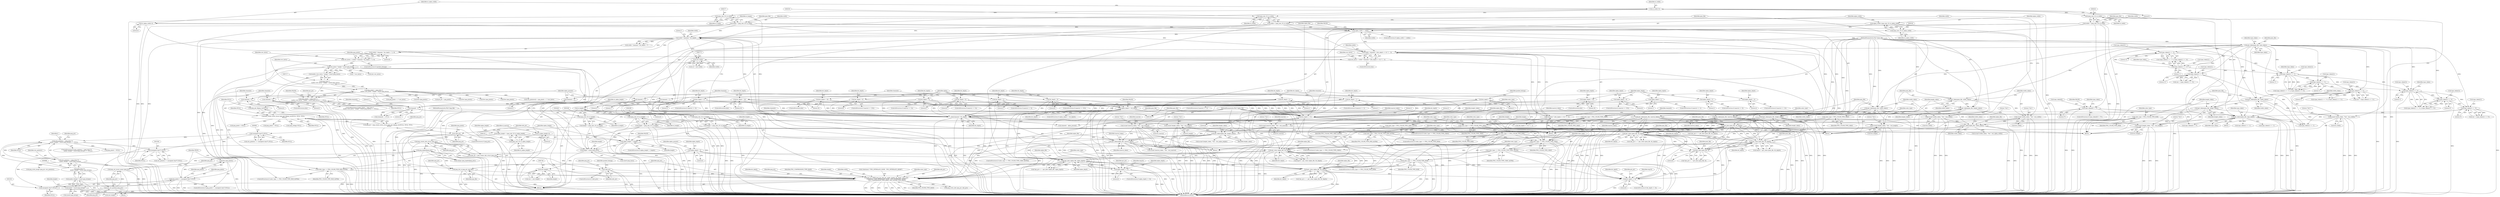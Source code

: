digraph "0_Android_9d4853418ab2f754c2b63e091c29c5529b8b86ca_159@API" {
"1001054" [label="(Call,free (png_pixels))"];
"1001049" [label="(Call,png_pixels != (unsigned char*) NULL)"];
"1000714" [label="(Call,png_pixels = (png_byte *)\n     malloc (row_bytes * height * sizeof (png_byte)))"];
"1000716" [label="(Call,(png_byte *)\n     malloc (row_bytes * height * sizeof (png_byte)))"];
"1000718" [label="(Call,malloc (row_bytes * height * sizeof (png_byte)))"];
"1000719" [label="(Call,row_bytes * height * sizeof (png_byte))"];
"1000688" [label="(Call,row_bytes = (width * channels * bit_depth + 7) / 8)"];
"1000690" [label="(Call,(width * channels * bit_depth + 7) / 8)"];
"1000692" [label="(Call,width * channels * bit_depth)"];
"1000330" [label="(Call,width = (png_uint_32) ul_width)"];
"1000332" [label="(Call,(png_uint_32) ul_width)"];
"1000165" [label="(Call,ul_width=0)"];
"1000274" [label="(Call,width = (png_uint_32) ul_width)"];
"1000276" [label="(Call,(png_uint_32) ul_width)"];
"1000562" [label="(Call,alpha_width != width)"];
"1000556" [label="(Call,alpha_width=(png_uint_32) ul_alpha_width)"];
"1000558" [label="(Call,(png_uint_32) ul_alpha_width)"];
"1000169" [label="(Call,ul_alpha_width=0)"];
"1000428" [label="(Call,width = (png_uint_32) ul_width)"];
"1000430" [label="(Call,(png_uint_32) ul_width)"];
"1000694" [label="(Call,channels * bit_depth)"];
"1000682" [label="(Call,channels - 1)"];
"1000676" [label="(Call,channels = 0)"];
"1000648" [label="(Call,channels = 1)"];
"1000656" [label="(Call,channels = 2)"];
"1000664" [label="(Call,channels = 3)"];
"1000672" [label="(Call,channels = 4)"];
"1000393" [label="(Call,bit_depth = 16)"];
"1000471" [label="(Call,bit_depth = 2)"];
"1000292" [label="(Call,bit_depth = 1)"];
"1000487" [label="(Call,bit_depth = 8)"];
"1000635" [label="(Call,alpha_depth != bit_depth)"];
"1000631" [label="(Call,alpha_depth = 16)"];
"1000627" [label="(Call,alpha_depth = 8)"];
"1000603" [label="(Call,alpha_depth = 1)"];
"1000611" [label="(Call,alpha_depth = 2)"];
"1000619" [label="(Call,alpha_depth = 4)"];
"1000479" [label="(Call,bit_depth = 4)"];
"1000491" [label="(Call,bit_depth = 16)"];
"1000373" [label="(Call,bit_depth = 2)"];
"1000365" [label="(Call,bit_depth = 1)"];
"1000463" [label="(Call,bit_depth = 1)"];
"1000389" [label="(Call,bit_depth = 8)"];
"1000381" [label="(Call,bit_depth = 4)"];
"1000700" [label="(Call,row_bytes = width * channels * ((bit_depth <= 8) ? 1 : 2))"];
"1000702" [label="(Call,width * channels * ((bit_depth <= 8) ? 1 : 2))"];
"1000704" [label="(Call,channels * ((bit_depth <= 8) ? 1 : 2))"];
"1000721" [label="(Call,height * sizeof (png_byte))"];
"1000441" [label="(Call,height = (png_uint_32) ul_height)"];
"1000443" [label="(Call,(png_uint_32) ul_height)"];
"1000173" [label="(Call,ul_height=0)"];
"1000343" [label="(Call,height = (png_uint_32) ul_height)"];
"1000345" [label="(Call,(png_uint_32) ul_height)"];
"1000581" [label="(Call,alpha_height != height)"];
"1000575" [label="(Call,alpha_height = (png_uint_32) ul_alpha_height)"];
"1000577" [label="(Call,(png_uint_32) ul_alpha_height)"];
"1000177" [label="(Call,ul_alpha_height=0)"];
"1000287" [label="(Call,height = (png_uint_32) ul_height)"];
"1000289" [label="(Call,(png_uint_32) ul_height)"];
"1001051" [label="(Call,(unsigned char*) NULL)"];
"1001043" [label="(Call,(unsigned char**) NULL)"];
"1000980" [label="(Call,(unsigned char**) NULL)"];
"1000893" [label="(Call,png_create_write_struct (png_get_libpng_ver(NULL), NULL, NULL,\n      NULL))"];
"1000894" [label="(Call,png_get_libpng_ver(NULL))"];
"1000713" [label="(Call,(png_pixels = (png_byte *)\n     malloc (row_bytes * height * sizeof (png_byte))) == NULL)"];
"1000985" [label="(Call,(row_pointers = (png_byte **)\n        malloc (height * sizeof (png_bytep))) == NULL)"];
"1000986" [label="(Call,row_pointers = (png_byte **)\n        malloc (height * sizeof (png_bytep)))"];
"1000988" [label="(Call,(png_byte **)\n        malloc (height * sizeof (png_bytep)))"];
"1000990" [label="(Call,malloc (height * sizeof (png_bytep)))"];
"1000991" [label="(Call,height * sizeof (png_bytep))"];
"1000960" [label="(Call,png_set_IHDR (png_ptr, info_ptr, width, height, bit_depth, color_type,\n (!interlace) ? PNG_INTERLACE_NONE : PNG_INTERLACE_ADAM7,\n    PNG_COMPRESSION_TYPE_BASE, PNG_FILTER_TYPE_BASE))"];
"1000957" [label="(Call,png_init_io (png_ptr, png_file))"];
"1000942" [label="(Call,png_jmpbuf(png_ptr))"];
"1000938" [label="(Call,png_set_invert_mono (png_ptr))"];
"1000936" [label="(Call,png_set_packing (png_ptr))"];
"1000912" [label="(Call,png_create_info_struct (png_ptr))"];
"1000900" [label="(Call,!png_ptr)"];
"1000891" [label="(Call,png_ptr = png_create_write_struct (png_get_libpng_ver(NULL), NULL, NULL,\n      NULL))"];
"1000130" [label="(MethodParameterIn,FILE *png_file)"];
"1000915" [label="(Call,!info_ptr)"];
"1000910" [label="(Call,info_ptr = png_create_info_struct (png_ptr))"];
"1000772" [label="(Call,(int) width)"];
"1000737" [label="(Call,(int) height)"];
"1000808" [label="(Call,get_value (pnm_file, bit_depth))"];
"1000348" [label="(Call,get_token(pnm_file, maxval_token))"];
"1000335" [label="(Call,get_token(pnm_file, height_token))"];
"1000322" [label="(Call,get_token(pnm_file, width_token))"];
"1000230" [label="(Call,get_token(pnm_file, type_token))"];
"1000129" [label="(MethodParameterIn,FILE *pnm_file)"];
"1000815" [label="(Call,get_value (pnm_file, bit_depth))"];
"1000761" [label="(Call,get_data (pnm_file, 8))"];
"1000279" [label="(Call,get_token(pnm_file, height_token))"];
"1000266" [label="(Call,get_token(pnm_file, width_token))"];
"1000796" [label="(Call,get_data (pnm_file, bit_depth))"];
"1000446" [label="(Call,get_token(pnm_file, maxval_token))"];
"1000433" [label="(Call,get_token(pnm_file, height_token))"];
"1000420" [label="(Call,get_token(pnm_file, width_token))"];
"1000868" [label="(Call,get_value (alpha_file, bit_depth))"];
"1000849" [label="(Call,get_data (alpha_file, alpha_depth))"];
"1000586" [label="(Call,get_token(alpha_file, maxval_token))"];
"1000567" [label="(Call,get_token(alpha_file, height_token))"];
"1000548" [label="(Call,get_token(alpha_file, width_token))"];
"1000515" [label="(Call,get_token(alpha_file, type_token))"];
"1000131" [label="(MethodParameterIn,FILE *alpha_file)"];
"1000258" [label="(Call,type_token[1] == '4')"];
"1000250" [label="(Call,type_token[1] == '4')"];
"1000245" [label="(Call,type_token[1] == '1')"];
"1000314" [label="(Call,type_token[1] == '5')"];
"1000306" [label="(Call,type_token[1] == '5')"];
"1000301" [label="(Call,type_token[1] == '2')"];
"1000234" [label="(Call,type_token[0] != 'P')"];
"1000412" [label="(Call,type_token[1] == '6')"];
"1000404" [label="(Call,type_token[1] == '6')"];
"1000399" [label="(Call,type_token[1] == '3')"];
"1000325" [label="(Call,sscanf (width_token, \"%lu\", &ul_width))"];
"1000423" [label="(Call,sscanf (width_token, \"%lu\", &ul_width))"];
"1000269" [label="(Call,sscanf (width_token, \"%lu\", &ul_width))"];
"1000338" [label="(Call,sscanf (height_token, \"%lu\", &ul_height))"];
"1000436" [label="(Call,sscanf (height_token, \"%lu\", &ul_height))"];
"1000282" [label="(Call,sscanf (height_token, \"%lu\", &ul_height))"];
"1000449" [label="(Call,sscanf (maxval_token, \"%lu\", &ul_maxval))"];
"1000351" [label="(Call,sscanf (maxval_token, \"%lu\", &ul_maxval))"];
"1000861" [label="(Call,get_value (alpha_file, bit_depth))"];
"1000707" [label="(Call,bit_depth <= 8)"];
"1000854" [label="(Call,alpha_depth <= 8)"];
"1000210" [label="(Call,alpha_depth = 0)"];
"1000801" [label="(Call,bit_depth <= 8)"];
"1000645" [label="(Call,color_type == PNG_COLOR_TYPE_GRAY)"];
"1000512" [label="(Call,color_type = PNG_COLOR_TYPE_RGB_ALPHA)"];
"1000263" [label="(Call,color_type = PNG_COLOR_TYPE_GRAY)"];
"1000417" [label="(Call,color_type = PNG_COLOR_TYPE_RGB)"];
"1000509" [label="(Call,color_type == PNG_COLOR_TYPE_RGB)"];
"1000505" [label="(Call,color_type = PNG_COLOR_TYPE_GRAY_ALPHA)"];
"1000502" [label="(Call,color_type == PNG_COLOR_TYPE_GRAY)"];
"1000319" [label="(Call,color_type = PNG_COLOR_TYPE_GRAY)"];
"1000661" [label="(Call,color_type == PNG_COLOR_TYPE_RGB)"];
"1000653" [label="(Call,color_type == PNG_COLOR_TYPE_GRAY_ALPHA)"];
"1000669" [label="(Call,color_type == PNG_COLOR_TYPE_RGB_ALPHA)"];
"1000131" [label="(MethodParameterIn,FILE *alpha_file)"];
"1000471" [label="(Call,bit_depth = 2)"];
"1000796" [label="(Call,get_data (pnm_file, bit_depth))"];
"1000437" [label="(Identifier,height_token)"];
"1000349" [label="(Identifier,pnm_file)"];
"1000311" [label="(Block,)"];
"1000166" [label="(Identifier,ul_width)"];
"1000530" [label="(Call,type_token[1] == '2')"];
"1000435" [label="(Identifier,height_token)"];
"1000510" [label="(Identifier,color_type)"];
"1000332" [label="(Call,(png_uint_32) ul_width)"];
"1000900" [label="(Call,!png_ptr)"];
"1000404" [label="(Call,type_token[1] == '6')"];
"1000513" [label="(Identifier,color_type)"];
"1001051" [label="(Call,(unsigned char*) NULL)"];
"1000961" [label="(Identifier,png_ptr)"];
"1000689" [label="(Identifier,row_bytes)"];
"1000169" [label="(Call,ul_alpha_width=0)"];
"1000271" [label="(Literal,\"%lu\")"];
"1000500" [label="(Block,)"];
"1000167" [label="(Literal,0)"];
"1000296" [label="(Identifier,packed_bitmap)"];
"1000529" [label="(Call,(type_token[1] == '2') || (type_token[1] == '5'))"];
"1000509" [label="(Call,color_type == PNG_COLOR_TYPE_RGB)"];
"1000941" [label="(Call,setjmp (png_jmpbuf(png_ptr)))"];
"1000268" [label="(Identifier,width_token)"];
"1000715" [label="(Identifier,png_pixels)"];
"1000892" [label="(Identifier,png_ptr)"];
"1000713" [label="(Call,(png_pixels = (png_byte *)\n     malloc (row_bytes * height * sizeof (png_byte))) == NULL)"];
"1000291" [label="(Identifier,ul_height)"];
"1000400" [label="(Call,type_token[1])"];
"1000681" [label="(Call,(channels - 1) % 2)"];
"1000959" [label="(Identifier,png_file)"];
"1000393" [label="(Call,bit_depth = 16)"];
"1000339" [label="(Identifier,height_token)"];
"1000575" [label="(Call,alpha_height = (png_uint_32) ul_alpha_height)"];
"1000233" [label="(ControlStructure,if (type_token[0] != 'P'))"];
"1000391" [label="(Literal,8)"];
"1000505" [label="(Call,color_type = PNG_COLOR_TYPE_GRAY_ALPHA)"];
"1000306" [label="(Call,type_token[1] == '5')"];
"1000556" [label="(Call,alpha_width=(png_uint_32) ul_alpha_width)"];
"1000307" [label="(Call,type_token[1])"];
"1000568" [label="(Identifier,alpha_file)"];
"1000516" [label="(Identifier,alpha_file)"];
"1000650" [label="(Literal,1)"];
"1000254" [label="(Literal,'4')"];
"1000230" [label="(Call,get_token(pnm_file, type_token))"];
"1000294" [label="(Literal,1)"];
"1000993" [label="(Call,sizeof (png_bytep))"];
"1000628" [label="(Identifier,alpha_depth)"];
"1000845" [label="(Call,*pix_ptr++ = get_data (alpha_file, alpha_depth))"];
"1000697" [label="(Literal,7)"];
"1000499" [label="(Identifier,alpha)"];
"1000720" [label="(Identifier,row_bytes)"];
"1000737" [label="(Call,(int) height)"];
"1000252" [label="(Identifier,type_token)"];
"1000586" [label="(Call,get_token(alpha_file, maxval_token))"];
"1000991" [label="(Call,height * sizeof (png_bytep))"];
"1000272" [label="(Call,&ul_width)"];
"1000815" [label="(Call,get_value (pnm_file, bit_depth))"];
"1001011" [label="(Identifier,i)"];
"1000757" [label="(Call,*pix_ptr++ = get_data (pnm_file, 8))"];
"1000987" [label="(Identifier,row_pointers)"];
"1000375" [label="(Literal,2)"];
"1001050" [label="(Identifier,png_pixels)"];
"1000629" [label="(Literal,8)"];
"1000916" [label="(Identifier,info_ptr)"];
"1000369" [label="(ControlStructure,if (maxval <= 3))"];
"1000975" [label="(Identifier,png_ptr)"];
"1000506" [label="(Identifier,color_type)"];
"1000912" [label="(Call,png_create_info_struct (png_ptr))"];
"1000913" [label="(Identifier,png_ptr)"];
"1000673" [label="(Identifier,channels)"];
"1000761" [label="(Call,get_data (pnm_file, 8))"];
"1000904" [label="(Identifier,png_pixels)"];
"1000582" [label="(Identifier,alpha_height)"];
"1000321" [label="(Identifier,PNG_COLOR_TYPE_GRAY)"];
"1000312" [label="(Call,raw = (type_token[1] == '5'))"];
"1000234" [label="(Call,type_token[0] != 'P')"];
"1000479" [label="(Call,bit_depth = 4)"];
"1000920" [label="(Identifier,png_ptr)"];
"1000408" [label="(Literal,'6')"];
"1000315" [label="(Call,type_token[1])"];
"1000990" [label="(Call,malloc (height * sizeof (png_bytep)))"];
"1000300" [label="(Call,(type_token[1] == '2') || (type_token[1] == '5'))"];
"1000441" [label="(Call,height = (png_uint_32) ul_height)"];
"1000426" [label="(Call,&ul_width)"];
"1001024" [label="(Call,png_pixels + i * row_bytes)"];
"1000639" [label="(Identifier,FALSE)"];
"1000854" [label="(Call,alpha_depth <= 8)"];
"1000716" [label="(Call,(png_byte *)\n     malloc (row_bytes * height * sizeof (png_byte)))"];
"1000263" [label="(Call,color_type = PNG_COLOR_TYPE_GRAY)"];
"1000670" [label="(Identifier,color_type)"];
"1000269" [label="(Call,sscanf (width_token, \"%lu\", &ul_width))"];
"1000898" [label="(Identifier,NULL)"];
"1000655" [label="(Identifier,PNG_COLOR_TYPE_GRAY_ALPHA)"];
"1000801" [label="(Call,bit_depth <= 8)"];
"1000619" [label="(Call,alpha_depth = 4)"];
"1000365" [label="(Call,bit_depth = 1)"];
"1000701" [label="(Identifier,row_bytes)"];
"1000627" [label="(Call,alpha_depth = 8)"];
"1000480" [label="(Identifier,bit_depth)"];
"1000901" [label="(Identifier,png_ptr)"];
"1000694" [label="(Call,channels * bit_depth)"];
"1000897" [label="(Identifier,NULL)"];
"1000210" [label="(Call,alpha_depth = 0)"];
"1000331" [label="(Identifier,width)"];
"1000603" [label="(Call,alpha_depth = 1)"];
"1000421" [label="(Identifier,pnm_file)"];
"1000341" [label="(Call,&ul_height)"];
"1000807" [label="(Identifier,pix_ptr)"];
"1000725" [label="(Identifier,NULL)"];
"1000937" [label="(Identifier,png_ptr)"];
"1000770" [label="(Call,col < (int) width)"];
"1000637" [label="(Identifier,bit_depth)"];
"1000671" [label="(Identifier,PNG_COLOR_TYPE_RGB_ALPHA)"];
"1000576" [label="(Identifier,alpha_height)"];
"1000488" [label="(Identifier,bit_depth)"];
"1000581" [label="(Call,alpha_height != height)"];
"1000551" [label="(Call,sscanf (width_token, \"%lu\", &ul_alpha_width))"];
"1000869" [label="(Identifier,alpha_file)"];
"1000850" [label="(Identifier,alpha_file)"];
"1000319" [label="(Call,color_type = PNG_COLOR_TYPE_GRAY)"];
"1000562" [label="(Call,alpha_width != width)"];
"1000361" [label="(ControlStructure,if (maxval <= 1))"];
"1000727" [label="(Identifier,FALSE)"];
"1000434" [label="(Identifier,pnm_file)"];
"1000265" [label="(Identifier,PNG_COLOR_TYPE_GRAY)"];
"1000621" [label="(Literal,4)"];
"1000666" [label="(Literal,3)"];
"1000680" [label="(Identifier,alpha_present)"];
"1000249" [label="(Literal,'1')"];
"1000347" [label="(Identifier,ul_height)"];
"1000708" [label="(Identifier,bit_depth)"];
"1000326" [label="(Identifier,width_token)"];
"1000447" [label="(Identifier,pnm_file)"];
"1000514" [label="(Identifier,PNG_COLOR_TYPE_RGB_ALPHA)"];
"1000323" [label="(Identifier,pnm_file)"];
"1000585" [label="(Identifier,FALSE)"];
"1000464" [label="(Identifier,bit_depth)"];
"1000264" [label="(Identifier,color_type)"];
"1000550" [label="(Identifier,width_token)"];
"1000654" [label="(Identifier,color_type)"];
"1000939" [label="(Identifier,png_ptr)"];
"1000247" [label="(Identifier,type_token)"];
"1000215" [label="(Identifier,alpha_present)"];
"1000590" [label="(Identifier,maxval_token)"];
"1000433" [label="(Call,get_token(pnm_file, height_token))"];
"1000599" [label="(ControlStructure,if (maxval <= 1))"];
"1000335" [label="(Call,get_token(pnm_file, height_token))"];
"1000383" [label="(Literal,4)"];
"1000231" [label="(Identifier,pnm_file)"];
"1000958" [label="(Identifier,png_ptr)"];
"1000501" [label="(ControlStructure,if (color_type == PNG_COLOR_TYPE_GRAY))"];
"1000814" [label="(Identifier,tmp16)"];
"1000353" [label="(Literal,\"%lu\")"];
"1001041" [label="(Call,row_pointers != (unsigned char**) NULL)"];
"1000475" [label="(ControlStructure,if (maxval <= 15))"];
"1000493" [label="(Literal,16)"];
"1000314" [label="(Call,type_token[1] == '5')"];
"1001002" [label="(Call,free (png_pixels))"];
"1000693" [label="(Identifier,width)"];
"1000910" [label="(Call,info_ptr = png_create_info_struct (png_ptr))"];
"1000692" [label="(Call,width * channels * bit_depth)"];
"1000662" [label="(Identifier,color_type)"];
"1000563" [label="(Identifier,alpha_width)"];
"1000817" [label="(Identifier,bit_depth)"];
"1000399" [label="(Call,type_token[1] == '3')"];
"1000675" [label="(ControlStructure,else)"];
"1000722" [label="(Identifier,height)"];
"1000328" [label="(Call,&ul_width)"];
"1000382" [label="(Identifier,bit_depth)"];
"1000448" [label="(Identifier,maxval_token)"];
"1000620" [label="(Identifier,alpha_depth)"];
"1000849" [label="(Call,get_data (alpha_file, alpha_depth))"];
"1000698" [label="(Literal,8)"];
"1000571" [label="(Identifier,height_token)"];
"1000636" [label="(Identifier,alpha_depth)"];
"1000633" [label="(Literal,16)"];
"1000301" [label="(Call,type_token[1] == '2')"];
"1000557" [label="(Identifier,alpha_width)"];
"1000327" [label="(Literal,\"%lu\")"];
"1000631" [label="(Call,alpha_depth = 16)"];
"1000267" [label="(Identifier,pnm_file)"];
"1000607" [label="(ControlStructure,if (maxval <= 3))"];
"1000472" [label="(Identifier,bit_depth)"];
"1000483" [label="(ControlStructure,if (maxval <= 255))"];
"1000519" [label="(Call,type_token[0] != 'P')"];
"1000502" [label="(Call,color_type == PNG_COLOR_TYPE_GRAY)"];
"1000540" [label="(Block,)"];
"1000492" [label="(Identifier,bit_depth)"];
"1000685" [label="(Literal,2)"];
"1000684" [label="(Literal,1)"];
"1000613" [label="(Literal,2)"];
"1000570" [label="(Call,sscanf (height_token, \"%lu\", &ul_alpha_height))"];
"1000808" [label="(Call,get_value (pnm_file, bit_depth))"];
"1000763" [label="(Literal,8)"];
"1000605" [label="(Literal,1)"];
"1000280" [label="(Identifier,pnm_file)"];
"1000171" [label="(Literal,0)"];
"1000611" [label="(Call,alpha_depth = 2)"];
"1000986" [label="(Call,row_pointers = (png_byte **)\n        malloc (height * sizeof (png_bytep)))"];
"1000870" [label="(Identifier,bit_depth)"];
"1000293" [label="(Identifier,bit_depth)"];
"1000549" [label="(Identifier,alpha_file)"];
"1000504" [label="(Identifier,PNG_COLOR_TYPE_GRAY)"];
"1000392" [label="(ControlStructure,else)"];
"1000972" [label="(Identifier,PNG_COMPRESSION_TYPE_BASE)"];
"1000177" [label="(Call,ul_alpha_height=0)"];
"1000318" [label="(Literal,'5')"];
"1000896" [label="(Identifier,NULL)"];
"1000702" [label="(Call,width * channels * ((bit_depth <= 8) ? 1 : 2))"];
"1000443" [label="(Call,(png_uint_32) ul_height)"];
"1000648" [label="(Call,channels = 1)"];
"1000804" [label="(Call,*pix_ptr++ = get_value (pnm_file, bit_depth))"];
"1000173" [label="(Call,ul_height=0)"];
"1000463" [label="(Call,bit_depth = 1)"];
"1000992" [label="(Identifier,height)"];
"1000325" [label="(Call,sscanf (width_token, \"%lu\", &ul_width))"];
"1000580" [label="(ControlStructure,if (alpha_height != height))"];
"1000416" [label="(Literal,'6')"];
"1000663" [label="(Identifier,PNG_COLOR_TYPE_RGB)"];
"1000179" [label="(Literal,0)"];
"1000863" [label="(Identifier,bit_depth)"];
"1000719" [label="(Call,row_bytes * height * sizeof (png_byte))"];
"1000660" [label="(ControlStructure,if (color_type == PNG_COLOR_TYPE_RGB))"];
"1000374" [label="(Identifier,bit_depth)"];
"1000459" [label="(ControlStructure,if (maxval <= 1))"];
"1000658" [label="(Literal,2)"];
"1000373" [label="(Call,bit_depth = 2)"];
"1000952" [label="(Call,png_pixels = NULL)"];
"1000274" [label="(Call,width = (png_uint_32) ul_width)"];
"1000964" [label="(Identifier,height)"];
"1000428" [label="(Call,width = (png_uint_32) ul_width)"];
"1000515" [label="(Call,get_token(alpha_file, type_token))"];
"1000455" [label="(Identifier,maxval)"];
"1000481" [label="(Literal,4)"];
"1000911" [label="(Identifier,info_ptr)"];
"1000644" [label="(ControlStructure,if (color_type == PNG_COLOR_TYPE_GRAY))"];
"1000258" [label="(Call,type_token[1] == '4')"];
"1000861" [label="(Call,get_value (alpha_file, bit_depth))"];
"1000866" [label="(Call,tmp16 = get_value (alpha_file, bit_depth))"];
"1000350" [label="(Identifier,maxval_token)"];
"1000974" [label="(Call,png_write_info (png_ptr, info_ptr))"];
"1000706" [label="(Call,(bit_depth <= 8) ? 1 : 2)"];
"1000691" [label="(Call,width * channels * bit_depth + 7)"];
"1000895" [label="(Identifier,NULL)"];
"1000729" [label="(Identifier,pix_ptr)"];
"1000424" [label="(Identifier,width_token)"];
"1000957" [label="(Call,png_init_io (png_ptr, png_file))"];
"1000914" [label="(ControlStructure,if (!info_ptr))"];
"1000728" [label="(Call,pix_ptr = png_pixels)"];
"1000352" [label="(Identifier,maxval_token)"];
"1000646" [label="(Identifier,color_type)"];
"1000868" [label="(Call,get_value (alpha_file, bit_depth))"];
"1000688" [label="(Call,row_bytes = (width * channels * bit_depth + 7) / 8)"];
"1000587" [label="(Identifier,alpha_file)"];
"1000366" [label="(Identifier,bit_depth)"];
"1000285" [label="(Call,&ul_height)"];
"1000344" [label="(Identifier,height)"];
"1000320" [label="(Identifier,color_type)"];
"1000246" [label="(Call,type_token[1])"];
"1000175" [label="(Literal,0)"];
"1000429" [label="(Identifier,width)"];
"1000412" [label="(Call,type_token[1] == '6')"];
"1000390" [label="(Identifier,bit_depth)"];
"1001004" [label="(Call,png_pixels = NULL)"];
"1000413" [label="(Call,type_token[1])"];
"1000338" [label="(Call,sscanf (height_token, \"%lu\", &ul_height))"];
"1000410" [label="(Call,raw = (type_token[1] == '6'))"];
"1000577" [label="(Call,(png_uint_32) ul_alpha_height)"];
"1000668" [label="(ControlStructure,if (color_type == PNG_COLOR_TYPE_RGB_ALPHA))"];
"1000423" [label="(Call,sscanf (width_token, \"%lu\", &ul_width))"];
"1000250" [label="(Call,type_token[1] == '4')"];
"1000560" [label="(Identifier,ul_alpha_width)"];
"1000924" [label="(Call,free (png_pixels))"];
"1000351" [label="(Call,sscanf (maxval_token, \"%lu\", &ul_maxval))"];
"1000588" [label="(Identifier,maxval_token)"];
"1000711" [label="(Literal,2)"];
"1000489" [label="(Literal,8)"];
"1000810" [label="(Identifier,bit_depth)"];
"1000345" [label="(Call,(png_uint_32) ul_height)"];
"1000579" [label="(Identifier,ul_alpha_height)"];
"1000289" [label="(Call,(png_uint_32) ul_height)"];
"1000182" [label="(Identifier,ul_maxval)"];
"1000739" [label="(Identifier,height)"];
"1000430" [label="(Call,(png_uint_32) ul_width)"];
"1000548" [label="(Call,get_token(alpha_file, width_token))"];
"1000425" [label="(Literal,\"%lu\")"];
"1000695" [label="(Identifier,channels)"];
"1000762" [label="(Identifier,pnm_file)"];
"1000630" [label="(ControlStructure,else)"];
"1000980" [label="(Call,(unsigned char**) NULL)"];
"1000232" [label="(Identifier,type_token)"];
"1000389" [label="(Call,bit_depth = 8)"];
"1000409" [label="(Block,)"];
"1000334" [label="(Identifier,ul_width)"];
"1000507" [label="(Identifier,PNG_COLOR_TYPE_GRAY_ALPHA)"];
"1000348" [label="(Call,get_token(pnm_file, maxval_token))"];
"1000490" [label="(ControlStructure,else)"];
"1000714" [label="(Call,png_pixels = (png_byte *)\n     malloc (row_bytes * height * sizeof (png_byte)))"];
"1000292" [label="(Call,bit_depth = 1)"];
"1000438" [label="(Literal,\"%lu\")"];
"1000165" [label="(Call,ul_width=0)"];
"1000723" [label="(Call,sizeof (png_byte))"];
"1000982" [label="(Identifier,NULL)"];
"1000915" [label="(Call,!info_ptr)"];
"1000134" [label="(Block,)"];
"1000174" [label="(Identifier,ul_height)"];
"1000385" [label="(ControlStructure,if (maxval <= 255))"];
"1000512" [label="(Call,color_type = PNG_COLOR_TYPE_RGB_ALPHA)"];
"1000465" [label="(Literal,1)"];
"1000244" [label="(Call,(type_token[1] == '1') || (type_token[1] == '4'))"];
"1000238" [label="(Literal,'P')"];
"1000894" [label="(Call,png_get_libpng_ver(NULL))"];
"1000855" [label="(Identifier,alpha_depth)"];
"1000394" [label="(Identifier,bit_depth)"];
"1001026" [label="(Call,i * row_bytes)"];
"1000612" [label="(Identifier,alpha_depth)"];
"1001015" [label="(Call,(int) height)"];
"1000676" [label="(Call,channels = 0)"];
"1000963" [label="(Identifier,width)"];
"1000256" [label="(Call,raw = (type_token[1] == '4'))"];
"1000259" [label="(Call,type_token[1])"];
"1000279" [label="(Call,get_token(pnm_file, height_token))"];
"1000657" [label="(Identifier,channels)"];
"1000999" [label="(Identifier,png_ptr)"];
"1000677" [label="(Identifier,channels)"];
"1000282" [label="(Call,sscanf (height_token, \"%lu\", &ul_height))"];
"1000284" [label="(Literal,\"%lu\")"];
"1000491" [label="(Call,bit_depth = 16)"];
"1000903" [label="(Call,free (png_pixels))"];
"1000891" [label="(Call,png_ptr = png_create_write_struct (png_get_libpng_ver(NULL), NULL, NULL,\n      NULL))"];
"1000704" [label="(Call,channels * ((bit_depth <= 8) ? 1 : 2))"];
"1000672" [label="(Call,channels = 4)"];
"1000405" [label="(Call,type_token[1])"];
"1001029" [label="(Call,png_write_image (png_ptr, row_pointers))"];
"1000287" [label="(Call,height = (png_uint_32) ul_height)"];
"1000893" [label="(Call,png_create_write_struct (png_get_libpng_ver(NULL), NULL, NULL,\n      NULL))"];
"1000985" [label="(Call,(row_pointers = (png_byte **)\n        malloc (height * sizeof (png_bytep))) == NULL)"];
"1000308" [label="(Identifier,type_token)"];
"1000381" [label="(Call,bit_depth = 4)"];
"1000967" [label="(Call,(!interlace) ? PNG_INTERLACE_NONE : PNG_INTERLACE_ADAM7)"];
"1000664" [label="(Call,channels = 3)"];
"1000774" [label="(Identifier,width)"];
"1000432" [label="(Identifier,ul_width)"];
"1000302" [label="(Call,type_token[1])"];
"1000450" [label="(Identifier,maxval_token)"];
"1001049" [label="(Call,png_pixels != (unsigned char*) NULL)"];
"1000473" [label="(Literal,2)"];
"1000851" [label="(Identifier,alpha_depth)"];
"1000517" [label="(Identifier,type_token)"];
"1001058" [label="(MethodReturn,BOOL)"];
"1000615" [label="(ControlStructure,if (maxval <= 15))"];
"1000682" [label="(Call,channels - 1)"];
"1000418" [label="(Identifier,color_type)"];
"1000503" [label="(Identifier,color_type)"];
"1000649" [label="(Identifier,channels)"];
"1000712" [label="(ControlStructure,if ((png_pixels = (png_byte *)\n     malloc (row_bytes * height * sizeof (png_byte))) == NULL))"];
"1000439" [label="(Call,&ul_height)"];
"1000635" [label="(Call,alpha_depth != bit_depth)"];
"1000340" [label="(Literal,\"%lu\")"];
"1000266" [label="(Call,get_token(pnm_file, width_token))"];
"1000623" [label="(ControlStructure,if (maxval <= 255))"];
"1000709" [label="(Literal,8)"];
"1000511" [label="(Identifier,PNG_COLOR_TYPE_RGB)"];
"1000669" [label="(Call,color_type == PNG_COLOR_TYPE_RGB_ALPHA)"];
"1000995" [label="(Identifier,NULL)"];
"1000703" [label="(Identifier,width)"];
"1000275" [label="(Identifier,width)"];
"1000816" [label="(Identifier,pnm_file)"];
"1000653" [label="(Call,color_type == PNG_COLOR_TYPE_GRAY_ALPHA)"];
"1000288" [label="(Identifier,height)"];
"1000683" [label="(Identifier,channels)"];
"1000343" [label="(Call,height = (png_uint_32) ul_height)"];
"1000445" [label="(Identifier,ul_height)"];
"1000798" [label="(Identifier,bit_depth)"];
"1000707" [label="(Call,bit_depth <= 8)"];
"1000558" [label="(Call,(png_uint_32) ul_alpha_width)"];
"1000419" [label="(Identifier,PNG_COLOR_TYPE_RGB)"];
"1000564" [label="(Identifier,width)"];
"1000735" [label="(Call,row < (int) height)"];
"1000452" [label="(Call,&ul_maxval)"];
"1000417" [label="(Call,color_type = PNG_COLOR_TYPE_RGB)"];
"1000809" [label="(Identifier,pnm_file)"];
"1000357" [label="(Identifier,maxval)"];
"1000705" [label="(Identifier,channels)"];
"1000699" [label="(ControlStructure,else)"];
"1000583" [label="(Identifier,height)"];
"1000797" [label="(Identifier,pnm_file)"];
"1000354" [label="(Call,&ul_maxval)"];
"1000442" [label="(Identifier,height)"];
"1000634" [label="(ControlStructure,if (alpha_depth != bit_depth))"];
"1000310" [label="(Literal,'5')"];
"1000718" [label="(Call,malloc (row_bytes * height * sizeof (png_byte)))"];
"1000561" [label="(ControlStructure,if (alpha_width != width))"];
"1000336" [label="(Identifier,pnm_file)"];
"1000856" [label="(Literal,8)"];
"1001043" [label="(Call,(unsigned char**) NULL)"];
"1000950" [label="(Call,free (png_pixels))"];
"1000305" [label="(Literal,'2')"];
"1000690" [label="(Call,(width * channels * bit_depth + 7) / 8)"];
"1000543" [label="(Call,type_token[1] == '5')"];
"1000942" [label="(Call,png_jmpbuf(png_ptr))"];
"1000960" [label="(Call,png_set_IHDR (png_ptr, info_ptr, width, height, bit_depth, color_type,\n (!interlace) ? PNG_INTERLACE_NONE : PNG_INTERLACE_ADAM7,\n    PNG_COMPRESSION_TYPE_BASE, PNG_FILTER_TYPE_BASE))"];
"1000792" [label="(Call,*pix_ptr++ = get_data (pnm_file, bit_depth))"];
"1000330" [label="(Call,width = (png_uint_32) ul_width)"];
"1000661" [label="(Call,color_type == PNG_COLOR_TYPE_RGB)"];
"1000211" [label="(Identifier,alpha_depth)"];
"1001057" [label="(Identifier,TRUE)"];
"1000278" [label="(Identifier,ul_width)"];
"1000813" [label="(Call,tmp16 = get_value (pnm_file, bit_depth))"];
"1000700" [label="(Call,row_bytes = width * channels * ((bit_depth <= 8) ? 1 : 2))"];
"1000521" [label="(Identifier,type_token)"];
"1000803" [label="(Literal,8)"];
"1000283" [label="(Identifier,height_token)"];
"1000251" [label="(Call,type_token[1])"];
"1000178" [label="(Identifier,ul_alpha_height)"];
"1000255" [label="(Block,)"];
"1000567" [label="(Call,get_token(alpha_file, height_token))"];
"1001053" [label="(Identifier,NULL)"];
"1000262" [label="(Literal,'4')"];
"1000772" [label="(Call,(int) width)"];
"1000645" [label="(Call,color_type == PNG_COLOR_TYPE_GRAY)"];
"1000936" [label="(Call,png_set_packing (png_ptr))"];
"1000130" [label="(MethodParameterIn,FILE *png_file)"];
"1000236" [label="(Identifier,type_token)"];
"1000632" [label="(Identifier,alpha_depth)"];
"1000367" [label="(Literal,1)"];
"1000377" [label="(ControlStructure,if (maxval <= 15))"];
"1000270" [label="(Identifier,width_token)"];
"1000398" [label="(Call,(type_token[1] == '3') || (type_token[1] == '6'))"];
"1000860" [label="(Identifier,pix_ptr)"];
"1000800" [label="(ControlStructure,if (bit_depth <= 8))"];
"1000988" [label="(Call,(png_byte **)\n        malloc (height * sizeof (png_bytep)))"];
"1000535" [label="(Call,type_token[1] == '5')"];
"1000973" [label="(Identifier,PNG_FILTER_TYPE_BASE)"];
"1001048" [label="(ControlStructure,if (png_pixels != (unsigned char*) NULL))"];
"1000235" [label="(Call,type_token[0])"];
"1000604" [label="(Identifier,alpha_depth)"];
"1000802" [label="(Identifier,bit_depth)"];
"1000420" [label="(Call,get_token(pnm_file, width_token))"];
"1000589" [label="(Call,sscanf (maxval_token, \"%lu\", &ul_maxval))"];
"1000674" [label="(Literal,4)"];
"1000978" [label="(Call,row_pointers == (unsigned char**) NULL)"];
"1000905" [label="(Call,png_pixels = NULL)"];
"1000647" [label="(Identifier,PNG_COLOR_TYPE_GRAY)"];
"1000966" [label="(Identifier,color_type)"];
"1000784" [label="(Call,channels - alpha_present)"];
"1000899" [label="(ControlStructure,if (!png_ptr))"];
"1000933" [label="(Identifier,packed_bitmap)"];
"1000337" [label="(Identifier,height_token)"];
"1000241" [label="(Identifier,FALSE)"];
"1000696" [label="(Identifier,bit_depth)"];
"1000446" [label="(Call,get_token(pnm_file, maxval_token))"];
"1000686" [label="(ControlStructure,if (packed_bitmap))"];
"1000322" [label="(Call,get_token(pnm_file, width_token))"];
"1000921" [label="(Call,(png_infopp) NULL)"];
"1000403" [label="(Literal,'3')"];
"1000487" [label="(Call,bit_depth = 8)"];
"1000508" [label="(ControlStructure,if (color_type == PNG_COLOR_TYPE_RGB))"];
"1001020" [label="(Call,row_pointers[i] = png_pixels + i * row_bytes)"];
"1000436" [label="(Call,sscanf (height_token, \"%lu\", &ul_height))"];
"1000324" [label="(Identifier,width_token)"];
"1000752" [label="(Call,(int) row_bytes)"];
"1000451" [label="(Literal,\"%lu\")"];
"1000449" [label="(Call,sscanf (maxval_token, \"%lu\", &ul_maxval))"];
"1000867" [label="(Identifier,tmp16)"];
"1000938" [label="(Call,png_set_invert_mono (png_ptr))"];
"1000245" [label="(Call,type_token[1] == '1')"];
"1001055" [label="(Identifier,png_pixels)"];
"1000857" [label="(Call,*pix_ptr++ = get_value (alpha_file, bit_depth))"];
"1000678" [label="(Literal,0)"];
"1000656" [label="(Call,channels = 2)"];
"1000853" [label="(ControlStructure,if (alpha_depth <= 8))"];
"1000276" [label="(Call,(png_uint_32) ul_width)"];
"1000406" [label="(Identifier,type_token)"];
"1000467" [label="(ControlStructure,if (maxval <= 3))"];
"1000281" [label="(Identifier,height_token)"];
"1000552" [label="(Identifier,width_token)"];
"1000129" [label="(MethodParameterIn,FILE *pnm_file)"];
"1000170" [label="(Identifier,ul_alpha_width)"];
"1000862" [label="(Identifier,alpha_file)"];
"1000652" [label="(ControlStructure,if (color_type == PNG_COLOR_TYPE_GRAY_ALPHA))"];
"1000962" [label="(Identifier,info_ptr)"];
"1000569" [label="(Identifier,height_token)"];
"1000935" [label="(Block,)"];
"1000212" [label="(Literal,0)"];
"1000665" [label="(Identifier,channels)"];
"1000395" [label="(Literal,16)"];
"1000422" [label="(Identifier,width_token)"];
"1000721" [label="(Call,height * sizeof (png_byte))"];
"1000984" [label="(ControlStructure,if ((row_pointers = (png_byte **)\n        malloc (height * sizeof (png_bytep))) == NULL))"];
"1000566" [label="(Identifier,FALSE)"];
"1001054" [label="(Call,free (png_pixels))"];
"1000965" [label="(Identifier,bit_depth)"];
"1000943" [label="(Identifier,png_ptr)"];
"1001045" [label="(Identifier,NULL)"];
"1000710" [label="(Literal,1)"];
"1001054" -> "1001048"  [label="AST: "];
"1001054" -> "1001055"  [label="CFG: "];
"1001055" -> "1001054"  [label="AST: "];
"1001057" -> "1001054"  [label="CFG: "];
"1001054" -> "1001058"  [label="DDG: "];
"1001049" -> "1001054"  [label="DDG: "];
"1001049" -> "1001048"  [label="AST: "];
"1001049" -> "1001051"  [label="CFG: "];
"1001050" -> "1001049"  [label="AST: "];
"1001051" -> "1001049"  [label="AST: "];
"1001055" -> "1001049"  [label="CFG: "];
"1001057" -> "1001049"  [label="CFG: "];
"1001049" -> "1001058"  [label="DDG: "];
"1001049" -> "1001058"  [label="DDG: "];
"1001049" -> "1001058"  [label="DDG: "];
"1000714" -> "1001049"  [label="DDG: "];
"1001051" -> "1001049"  [label="DDG: "];
"1000714" -> "1000713"  [label="AST: "];
"1000714" -> "1000716"  [label="CFG: "];
"1000715" -> "1000714"  [label="AST: "];
"1000716" -> "1000714"  [label="AST: "];
"1000725" -> "1000714"  [label="CFG: "];
"1000714" -> "1001058"  [label="DDG: "];
"1000714" -> "1001058"  [label="DDG: "];
"1000714" -> "1000713"  [label="DDG: "];
"1000716" -> "1000714"  [label="DDG: "];
"1000714" -> "1000728"  [label="DDG: "];
"1000714" -> "1000903"  [label="DDG: "];
"1000714" -> "1000924"  [label="DDG: "];
"1000714" -> "1000950"  [label="DDG: "];
"1000714" -> "1001002"  [label="DDG: "];
"1000714" -> "1001020"  [label="DDG: "];
"1000714" -> "1001024"  [label="DDG: "];
"1000716" -> "1000718"  [label="CFG: "];
"1000717" -> "1000716"  [label="AST: "];
"1000718" -> "1000716"  [label="AST: "];
"1000716" -> "1001058"  [label="DDG: "];
"1000716" -> "1000713"  [label="DDG: "];
"1000718" -> "1000716"  [label="DDG: "];
"1000718" -> "1000719"  [label="CFG: "];
"1000719" -> "1000718"  [label="AST: "];
"1000718" -> "1001058"  [label="DDG: "];
"1000719" -> "1000718"  [label="DDG: "];
"1000719" -> "1000718"  [label="DDG: "];
"1000719" -> "1000721"  [label="CFG: "];
"1000720" -> "1000719"  [label="AST: "];
"1000721" -> "1000719"  [label="AST: "];
"1000719" -> "1001058"  [label="DDG: "];
"1000719" -> "1001058"  [label="DDG: "];
"1000688" -> "1000719"  [label="DDG: "];
"1000700" -> "1000719"  [label="DDG: "];
"1000721" -> "1000719"  [label="DDG: "];
"1000719" -> "1000752"  [label="DDG: "];
"1000719" -> "1001026"  [label="DDG: "];
"1000688" -> "1000686"  [label="AST: "];
"1000688" -> "1000690"  [label="CFG: "];
"1000689" -> "1000688"  [label="AST: "];
"1000690" -> "1000688"  [label="AST: "];
"1000715" -> "1000688"  [label="CFG: "];
"1000688" -> "1001058"  [label="DDG: "];
"1000690" -> "1000688"  [label="DDG: "];
"1000690" -> "1000688"  [label="DDG: "];
"1000690" -> "1000698"  [label="CFG: "];
"1000691" -> "1000690"  [label="AST: "];
"1000698" -> "1000690"  [label="AST: "];
"1000690" -> "1001058"  [label="DDG: "];
"1000692" -> "1000690"  [label="DDG: "];
"1000692" -> "1000690"  [label="DDG: "];
"1000692" -> "1000691"  [label="AST: "];
"1000692" -> "1000694"  [label="CFG: "];
"1000693" -> "1000692"  [label="AST: "];
"1000694" -> "1000692"  [label="AST: "];
"1000697" -> "1000692"  [label="CFG: "];
"1000692" -> "1001058"  [label="DDG: "];
"1000692" -> "1001058"  [label="DDG: "];
"1000692" -> "1000691"  [label="DDG: "];
"1000692" -> "1000691"  [label="DDG: "];
"1000330" -> "1000692"  [label="DDG: "];
"1000274" -> "1000692"  [label="DDG: "];
"1000562" -> "1000692"  [label="DDG: "];
"1000428" -> "1000692"  [label="DDG: "];
"1000694" -> "1000692"  [label="DDG: "];
"1000694" -> "1000692"  [label="DDG: "];
"1000692" -> "1000772"  [label="DDG: "];
"1000692" -> "1000960"  [label="DDG: "];
"1000330" -> "1000311"  [label="AST: "];
"1000330" -> "1000332"  [label="CFG: "];
"1000331" -> "1000330"  [label="AST: "];
"1000332" -> "1000330"  [label="AST: "];
"1000336" -> "1000330"  [label="CFG: "];
"1000330" -> "1001058"  [label="DDG: "];
"1000330" -> "1001058"  [label="DDG: "];
"1000332" -> "1000330"  [label="DDG: "];
"1000330" -> "1000562"  [label="DDG: "];
"1000330" -> "1000702"  [label="DDG: "];
"1000332" -> "1000334"  [label="CFG: "];
"1000333" -> "1000332"  [label="AST: "];
"1000334" -> "1000332"  [label="AST: "];
"1000332" -> "1001058"  [label="DDG: "];
"1000165" -> "1000332"  [label="DDG: "];
"1000165" -> "1000134"  [label="AST: "];
"1000165" -> "1000167"  [label="CFG: "];
"1000166" -> "1000165"  [label="AST: "];
"1000167" -> "1000165"  [label="AST: "];
"1000170" -> "1000165"  [label="CFG: "];
"1000165" -> "1001058"  [label="DDG: "];
"1000165" -> "1000276"  [label="DDG: "];
"1000165" -> "1000430"  [label="DDG: "];
"1000274" -> "1000255"  [label="AST: "];
"1000274" -> "1000276"  [label="CFG: "];
"1000275" -> "1000274"  [label="AST: "];
"1000276" -> "1000274"  [label="AST: "];
"1000280" -> "1000274"  [label="CFG: "];
"1000274" -> "1001058"  [label="DDG: "];
"1000274" -> "1001058"  [label="DDG: "];
"1000276" -> "1000274"  [label="DDG: "];
"1000274" -> "1000562"  [label="DDG: "];
"1000274" -> "1000702"  [label="DDG: "];
"1000276" -> "1000278"  [label="CFG: "];
"1000277" -> "1000276"  [label="AST: "];
"1000278" -> "1000276"  [label="AST: "];
"1000276" -> "1001058"  [label="DDG: "];
"1000562" -> "1000561"  [label="AST: "];
"1000562" -> "1000564"  [label="CFG: "];
"1000563" -> "1000562"  [label="AST: "];
"1000564" -> "1000562"  [label="AST: "];
"1000566" -> "1000562"  [label="CFG: "];
"1000568" -> "1000562"  [label="CFG: "];
"1000562" -> "1001058"  [label="DDG: "];
"1000562" -> "1001058"  [label="DDG: "];
"1000562" -> "1001058"  [label="DDG: "];
"1000556" -> "1000562"  [label="DDG: "];
"1000428" -> "1000562"  [label="DDG: "];
"1000562" -> "1000702"  [label="DDG: "];
"1000556" -> "1000540"  [label="AST: "];
"1000556" -> "1000558"  [label="CFG: "];
"1000557" -> "1000556"  [label="AST: "];
"1000558" -> "1000556"  [label="AST: "];
"1000563" -> "1000556"  [label="CFG: "];
"1000556" -> "1001058"  [label="DDG: "];
"1000558" -> "1000556"  [label="DDG: "];
"1000558" -> "1000560"  [label="CFG: "];
"1000559" -> "1000558"  [label="AST: "];
"1000560" -> "1000558"  [label="AST: "];
"1000558" -> "1001058"  [label="DDG: "];
"1000169" -> "1000558"  [label="DDG: "];
"1000169" -> "1000134"  [label="AST: "];
"1000169" -> "1000171"  [label="CFG: "];
"1000170" -> "1000169"  [label="AST: "];
"1000171" -> "1000169"  [label="AST: "];
"1000174" -> "1000169"  [label="CFG: "];
"1000169" -> "1001058"  [label="DDG: "];
"1000428" -> "1000409"  [label="AST: "];
"1000428" -> "1000430"  [label="CFG: "];
"1000429" -> "1000428"  [label="AST: "];
"1000430" -> "1000428"  [label="AST: "];
"1000434" -> "1000428"  [label="CFG: "];
"1000428" -> "1001058"  [label="DDG: "];
"1000428" -> "1001058"  [label="DDG: "];
"1000430" -> "1000428"  [label="DDG: "];
"1000428" -> "1000702"  [label="DDG: "];
"1000430" -> "1000432"  [label="CFG: "];
"1000431" -> "1000430"  [label="AST: "];
"1000432" -> "1000430"  [label="AST: "];
"1000430" -> "1001058"  [label="DDG: "];
"1000694" -> "1000696"  [label="CFG: "];
"1000695" -> "1000694"  [label="AST: "];
"1000696" -> "1000694"  [label="AST: "];
"1000694" -> "1001058"  [label="DDG: "];
"1000694" -> "1001058"  [label="DDG: "];
"1000682" -> "1000694"  [label="DDG: "];
"1000393" -> "1000694"  [label="DDG: "];
"1000471" -> "1000694"  [label="DDG: "];
"1000292" -> "1000694"  [label="DDG: "];
"1000487" -> "1000694"  [label="DDG: "];
"1000635" -> "1000694"  [label="DDG: "];
"1000479" -> "1000694"  [label="DDG: "];
"1000491" -> "1000694"  [label="DDG: "];
"1000373" -> "1000694"  [label="DDG: "];
"1000365" -> "1000694"  [label="DDG: "];
"1000463" -> "1000694"  [label="DDG: "];
"1000389" -> "1000694"  [label="DDG: "];
"1000381" -> "1000694"  [label="DDG: "];
"1000694" -> "1000784"  [label="DDG: "];
"1000694" -> "1000796"  [label="DDG: "];
"1000694" -> "1000801"  [label="DDG: "];
"1000694" -> "1000861"  [label="DDG: "];
"1000694" -> "1000868"  [label="DDG: "];
"1000694" -> "1000960"  [label="DDG: "];
"1000682" -> "1000681"  [label="AST: "];
"1000682" -> "1000684"  [label="CFG: "];
"1000683" -> "1000682"  [label="AST: "];
"1000684" -> "1000682"  [label="AST: "];
"1000685" -> "1000682"  [label="CFG: "];
"1000682" -> "1000681"  [label="DDG: "];
"1000682" -> "1000681"  [label="DDG: "];
"1000676" -> "1000682"  [label="DDG: "];
"1000648" -> "1000682"  [label="DDG: "];
"1000656" -> "1000682"  [label="DDG: "];
"1000664" -> "1000682"  [label="DDG: "];
"1000672" -> "1000682"  [label="DDG: "];
"1000682" -> "1000704"  [label="DDG: "];
"1000676" -> "1000675"  [label="AST: "];
"1000676" -> "1000678"  [label="CFG: "];
"1000677" -> "1000676"  [label="AST: "];
"1000678" -> "1000676"  [label="AST: "];
"1000680" -> "1000676"  [label="CFG: "];
"1000648" -> "1000644"  [label="AST: "];
"1000648" -> "1000650"  [label="CFG: "];
"1000649" -> "1000648"  [label="AST: "];
"1000650" -> "1000648"  [label="AST: "];
"1000680" -> "1000648"  [label="CFG: "];
"1000656" -> "1000652"  [label="AST: "];
"1000656" -> "1000658"  [label="CFG: "];
"1000657" -> "1000656"  [label="AST: "];
"1000658" -> "1000656"  [label="AST: "];
"1000680" -> "1000656"  [label="CFG: "];
"1000664" -> "1000660"  [label="AST: "];
"1000664" -> "1000666"  [label="CFG: "];
"1000665" -> "1000664"  [label="AST: "];
"1000666" -> "1000664"  [label="AST: "];
"1000680" -> "1000664"  [label="CFG: "];
"1000672" -> "1000668"  [label="AST: "];
"1000672" -> "1000674"  [label="CFG: "];
"1000673" -> "1000672"  [label="AST: "];
"1000674" -> "1000672"  [label="AST: "];
"1000680" -> "1000672"  [label="CFG: "];
"1000393" -> "1000392"  [label="AST: "];
"1000393" -> "1000395"  [label="CFG: "];
"1000394" -> "1000393"  [label="AST: "];
"1000395" -> "1000393"  [label="AST: "];
"1000499" -> "1000393"  [label="CFG: "];
"1000393" -> "1001058"  [label="DDG: "];
"1000393" -> "1000635"  [label="DDG: "];
"1000393" -> "1000707"  [label="DDG: "];
"1000471" -> "1000467"  [label="AST: "];
"1000471" -> "1000473"  [label="CFG: "];
"1000472" -> "1000471"  [label="AST: "];
"1000473" -> "1000471"  [label="AST: "];
"1000499" -> "1000471"  [label="CFG: "];
"1000471" -> "1001058"  [label="DDG: "];
"1000471" -> "1000635"  [label="DDG: "];
"1000471" -> "1000707"  [label="DDG: "];
"1000292" -> "1000255"  [label="AST: "];
"1000292" -> "1000294"  [label="CFG: "];
"1000293" -> "1000292"  [label="AST: "];
"1000294" -> "1000292"  [label="AST: "];
"1000296" -> "1000292"  [label="CFG: "];
"1000292" -> "1001058"  [label="DDG: "];
"1000292" -> "1000635"  [label="DDG: "];
"1000292" -> "1000707"  [label="DDG: "];
"1000487" -> "1000483"  [label="AST: "];
"1000487" -> "1000489"  [label="CFG: "];
"1000488" -> "1000487"  [label="AST: "];
"1000489" -> "1000487"  [label="AST: "];
"1000499" -> "1000487"  [label="CFG: "];
"1000487" -> "1001058"  [label="DDG: "];
"1000487" -> "1000635"  [label="DDG: "];
"1000487" -> "1000707"  [label="DDG: "];
"1000635" -> "1000634"  [label="AST: "];
"1000635" -> "1000637"  [label="CFG: "];
"1000636" -> "1000635"  [label="AST: "];
"1000637" -> "1000635"  [label="AST: "];
"1000639" -> "1000635"  [label="CFG: "];
"1000646" -> "1000635"  [label="CFG: "];
"1000635" -> "1001058"  [label="DDG: "];
"1000635" -> "1001058"  [label="DDG: "];
"1000635" -> "1001058"  [label="DDG: "];
"1000631" -> "1000635"  [label="DDG: "];
"1000627" -> "1000635"  [label="DDG: "];
"1000603" -> "1000635"  [label="DDG: "];
"1000611" -> "1000635"  [label="DDG: "];
"1000619" -> "1000635"  [label="DDG: "];
"1000479" -> "1000635"  [label="DDG: "];
"1000491" -> "1000635"  [label="DDG: "];
"1000373" -> "1000635"  [label="DDG: "];
"1000365" -> "1000635"  [label="DDG: "];
"1000463" -> "1000635"  [label="DDG: "];
"1000389" -> "1000635"  [label="DDG: "];
"1000381" -> "1000635"  [label="DDG: "];
"1000635" -> "1000707"  [label="DDG: "];
"1000635" -> "1000849"  [label="DDG: "];
"1000635" -> "1000854"  [label="DDG: "];
"1000631" -> "1000630"  [label="AST: "];
"1000631" -> "1000633"  [label="CFG: "];
"1000632" -> "1000631"  [label="AST: "];
"1000633" -> "1000631"  [label="AST: "];
"1000636" -> "1000631"  [label="CFG: "];
"1000627" -> "1000623"  [label="AST: "];
"1000627" -> "1000629"  [label="CFG: "];
"1000628" -> "1000627"  [label="AST: "];
"1000629" -> "1000627"  [label="AST: "];
"1000636" -> "1000627"  [label="CFG: "];
"1000603" -> "1000599"  [label="AST: "];
"1000603" -> "1000605"  [label="CFG: "];
"1000604" -> "1000603"  [label="AST: "];
"1000605" -> "1000603"  [label="AST: "];
"1000636" -> "1000603"  [label="CFG: "];
"1000611" -> "1000607"  [label="AST: "];
"1000611" -> "1000613"  [label="CFG: "];
"1000612" -> "1000611"  [label="AST: "];
"1000613" -> "1000611"  [label="AST: "];
"1000636" -> "1000611"  [label="CFG: "];
"1000619" -> "1000615"  [label="AST: "];
"1000619" -> "1000621"  [label="CFG: "];
"1000620" -> "1000619"  [label="AST: "];
"1000621" -> "1000619"  [label="AST: "];
"1000636" -> "1000619"  [label="CFG: "];
"1000479" -> "1000475"  [label="AST: "];
"1000479" -> "1000481"  [label="CFG: "];
"1000480" -> "1000479"  [label="AST: "];
"1000481" -> "1000479"  [label="AST: "];
"1000499" -> "1000479"  [label="CFG: "];
"1000479" -> "1001058"  [label="DDG: "];
"1000479" -> "1000707"  [label="DDG: "];
"1000491" -> "1000490"  [label="AST: "];
"1000491" -> "1000493"  [label="CFG: "];
"1000492" -> "1000491"  [label="AST: "];
"1000493" -> "1000491"  [label="AST: "];
"1000499" -> "1000491"  [label="CFG: "];
"1000491" -> "1001058"  [label="DDG: "];
"1000491" -> "1000707"  [label="DDG: "];
"1000373" -> "1000369"  [label="AST: "];
"1000373" -> "1000375"  [label="CFG: "];
"1000374" -> "1000373"  [label="AST: "];
"1000375" -> "1000373"  [label="AST: "];
"1000499" -> "1000373"  [label="CFG: "];
"1000373" -> "1001058"  [label="DDG: "];
"1000373" -> "1000707"  [label="DDG: "];
"1000365" -> "1000361"  [label="AST: "];
"1000365" -> "1000367"  [label="CFG: "];
"1000366" -> "1000365"  [label="AST: "];
"1000367" -> "1000365"  [label="AST: "];
"1000499" -> "1000365"  [label="CFG: "];
"1000365" -> "1001058"  [label="DDG: "];
"1000365" -> "1000707"  [label="DDG: "];
"1000463" -> "1000459"  [label="AST: "];
"1000463" -> "1000465"  [label="CFG: "];
"1000464" -> "1000463"  [label="AST: "];
"1000465" -> "1000463"  [label="AST: "];
"1000499" -> "1000463"  [label="CFG: "];
"1000463" -> "1001058"  [label="DDG: "];
"1000463" -> "1000707"  [label="DDG: "];
"1000389" -> "1000385"  [label="AST: "];
"1000389" -> "1000391"  [label="CFG: "];
"1000390" -> "1000389"  [label="AST: "];
"1000391" -> "1000389"  [label="AST: "];
"1000499" -> "1000389"  [label="CFG: "];
"1000389" -> "1001058"  [label="DDG: "];
"1000389" -> "1000707"  [label="DDG: "];
"1000381" -> "1000377"  [label="AST: "];
"1000381" -> "1000383"  [label="CFG: "];
"1000382" -> "1000381"  [label="AST: "];
"1000383" -> "1000381"  [label="AST: "];
"1000499" -> "1000381"  [label="CFG: "];
"1000381" -> "1001058"  [label="DDG: "];
"1000381" -> "1000707"  [label="DDG: "];
"1000700" -> "1000699"  [label="AST: "];
"1000700" -> "1000702"  [label="CFG: "];
"1000701" -> "1000700"  [label="AST: "];
"1000702" -> "1000700"  [label="AST: "];
"1000715" -> "1000700"  [label="CFG: "];
"1000700" -> "1001058"  [label="DDG: "];
"1000702" -> "1000700"  [label="DDG: "];
"1000702" -> "1000700"  [label="DDG: "];
"1000702" -> "1000704"  [label="CFG: "];
"1000703" -> "1000702"  [label="AST: "];
"1000704" -> "1000702"  [label="AST: "];
"1000702" -> "1001058"  [label="DDG: "];
"1000702" -> "1001058"  [label="DDG: "];
"1000704" -> "1000702"  [label="DDG: "];
"1000704" -> "1000702"  [label="DDG: "];
"1000702" -> "1000772"  [label="DDG: "];
"1000702" -> "1000960"  [label="DDG: "];
"1000704" -> "1000706"  [label="CFG: "];
"1000705" -> "1000704"  [label="AST: "];
"1000706" -> "1000704"  [label="AST: "];
"1000704" -> "1001058"  [label="DDG: "];
"1000704" -> "1001058"  [label="DDG: "];
"1000704" -> "1000784"  [label="DDG: "];
"1000721" -> "1000723"  [label="CFG: "];
"1000722" -> "1000721"  [label="AST: "];
"1000723" -> "1000721"  [label="AST: "];
"1000721" -> "1001058"  [label="DDG: "];
"1000441" -> "1000721"  [label="DDG: "];
"1000343" -> "1000721"  [label="DDG: "];
"1000581" -> "1000721"  [label="DDG: "];
"1000287" -> "1000721"  [label="DDG: "];
"1000721" -> "1000737"  [label="DDG: "];
"1000441" -> "1000409"  [label="AST: "];
"1000441" -> "1000443"  [label="CFG: "];
"1000442" -> "1000441"  [label="AST: "];
"1000443" -> "1000441"  [label="AST: "];
"1000447" -> "1000441"  [label="CFG: "];
"1000441" -> "1001058"  [label="DDG: "];
"1000441" -> "1001058"  [label="DDG: "];
"1000443" -> "1000441"  [label="DDG: "];
"1000441" -> "1000581"  [label="DDG: "];
"1000443" -> "1000445"  [label="CFG: "];
"1000444" -> "1000443"  [label="AST: "];
"1000445" -> "1000443"  [label="AST: "];
"1000443" -> "1001058"  [label="DDG: "];
"1000173" -> "1000443"  [label="DDG: "];
"1000173" -> "1000134"  [label="AST: "];
"1000173" -> "1000175"  [label="CFG: "];
"1000174" -> "1000173"  [label="AST: "];
"1000175" -> "1000173"  [label="AST: "];
"1000178" -> "1000173"  [label="CFG: "];
"1000173" -> "1001058"  [label="DDG: "];
"1000173" -> "1000289"  [label="DDG: "];
"1000173" -> "1000345"  [label="DDG: "];
"1000343" -> "1000311"  [label="AST: "];
"1000343" -> "1000345"  [label="CFG: "];
"1000344" -> "1000343"  [label="AST: "];
"1000345" -> "1000343"  [label="AST: "];
"1000349" -> "1000343"  [label="CFG: "];
"1000343" -> "1001058"  [label="DDG: "];
"1000343" -> "1001058"  [label="DDG: "];
"1000345" -> "1000343"  [label="DDG: "];
"1000343" -> "1000581"  [label="DDG: "];
"1000345" -> "1000347"  [label="CFG: "];
"1000346" -> "1000345"  [label="AST: "];
"1000347" -> "1000345"  [label="AST: "];
"1000345" -> "1001058"  [label="DDG: "];
"1000581" -> "1000580"  [label="AST: "];
"1000581" -> "1000583"  [label="CFG: "];
"1000582" -> "1000581"  [label="AST: "];
"1000583" -> "1000581"  [label="AST: "];
"1000585" -> "1000581"  [label="CFG: "];
"1000587" -> "1000581"  [label="CFG: "];
"1000581" -> "1001058"  [label="DDG: "];
"1000581" -> "1001058"  [label="DDG: "];
"1000581" -> "1001058"  [label="DDG: "];
"1000575" -> "1000581"  [label="DDG: "];
"1000287" -> "1000581"  [label="DDG: "];
"1000575" -> "1000540"  [label="AST: "];
"1000575" -> "1000577"  [label="CFG: "];
"1000576" -> "1000575"  [label="AST: "];
"1000577" -> "1000575"  [label="AST: "];
"1000582" -> "1000575"  [label="CFG: "];
"1000575" -> "1001058"  [label="DDG: "];
"1000577" -> "1000575"  [label="DDG: "];
"1000577" -> "1000579"  [label="CFG: "];
"1000578" -> "1000577"  [label="AST: "];
"1000579" -> "1000577"  [label="AST: "];
"1000577" -> "1001058"  [label="DDG: "];
"1000177" -> "1000577"  [label="DDG: "];
"1000177" -> "1000134"  [label="AST: "];
"1000177" -> "1000179"  [label="CFG: "];
"1000178" -> "1000177"  [label="AST: "];
"1000179" -> "1000177"  [label="AST: "];
"1000182" -> "1000177"  [label="CFG: "];
"1000177" -> "1001058"  [label="DDG: "];
"1000287" -> "1000255"  [label="AST: "];
"1000287" -> "1000289"  [label="CFG: "];
"1000288" -> "1000287"  [label="AST: "];
"1000289" -> "1000287"  [label="AST: "];
"1000293" -> "1000287"  [label="CFG: "];
"1000287" -> "1001058"  [label="DDG: "];
"1000287" -> "1001058"  [label="DDG: "];
"1000289" -> "1000287"  [label="DDG: "];
"1000289" -> "1000291"  [label="CFG: "];
"1000290" -> "1000289"  [label="AST: "];
"1000291" -> "1000289"  [label="AST: "];
"1000289" -> "1001058"  [label="DDG: "];
"1001051" -> "1001053"  [label="CFG: "];
"1001052" -> "1001051"  [label="AST: "];
"1001053" -> "1001051"  [label="AST: "];
"1001051" -> "1001058"  [label="DDG: "];
"1001043" -> "1001051"  [label="DDG: "];
"1001043" -> "1001041"  [label="AST: "];
"1001043" -> "1001045"  [label="CFG: "];
"1001044" -> "1001043"  [label="AST: "];
"1001045" -> "1001043"  [label="AST: "];
"1001041" -> "1001043"  [label="CFG: "];
"1001043" -> "1001041"  [label="DDG: "];
"1000980" -> "1001043"  [label="DDG: "];
"1000985" -> "1001043"  [label="DDG: "];
"1000980" -> "1000978"  [label="AST: "];
"1000980" -> "1000982"  [label="CFG: "];
"1000981" -> "1000980"  [label="AST: "];
"1000982" -> "1000980"  [label="AST: "];
"1000978" -> "1000980"  [label="CFG: "];
"1000980" -> "1000978"  [label="DDG: "];
"1000893" -> "1000980"  [label="DDG: "];
"1000980" -> "1000985"  [label="DDG: "];
"1000893" -> "1000891"  [label="AST: "];
"1000893" -> "1000898"  [label="CFG: "];
"1000894" -> "1000893"  [label="AST: "];
"1000896" -> "1000893"  [label="AST: "];
"1000897" -> "1000893"  [label="AST: "];
"1000898" -> "1000893"  [label="AST: "];
"1000891" -> "1000893"  [label="CFG: "];
"1000893" -> "1001058"  [label="DDG: "];
"1000893" -> "1000891"  [label="DDG: "];
"1000893" -> "1000891"  [label="DDG: "];
"1000894" -> "1000893"  [label="DDG: "];
"1000893" -> "1000905"  [label="DDG: "];
"1000893" -> "1000921"  [label="DDG: "];
"1000893" -> "1000952"  [label="DDG: "];
"1000894" -> "1000895"  [label="CFG: "];
"1000895" -> "1000894"  [label="AST: "];
"1000896" -> "1000894"  [label="CFG: "];
"1000713" -> "1000894"  [label="DDG: "];
"1000713" -> "1000712"  [label="AST: "];
"1000713" -> "1000725"  [label="CFG: "];
"1000725" -> "1000713"  [label="AST: "];
"1000727" -> "1000713"  [label="CFG: "];
"1000729" -> "1000713"  [label="CFG: "];
"1000713" -> "1001058"  [label="DDG: "];
"1000713" -> "1001058"  [label="DDG: "];
"1000985" -> "1000984"  [label="AST: "];
"1000985" -> "1000995"  [label="CFG: "];
"1000986" -> "1000985"  [label="AST: "];
"1000995" -> "1000985"  [label="AST: "];
"1000999" -> "1000985"  [label="CFG: "];
"1001011" -> "1000985"  [label="CFG: "];
"1000985" -> "1001058"  [label="DDG: "];
"1000986" -> "1000985"  [label="DDG: "];
"1000988" -> "1000985"  [label="DDG: "];
"1000985" -> "1001004"  [label="DDG: "];
"1000986" -> "1000988"  [label="CFG: "];
"1000987" -> "1000986"  [label="AST: "];
"1000988" -> "1000986"  [label="AST: "];
"1000995" -> "1000986"  [label="CFG: "];
"1000986" -> "1001058"  [label="DDG: "];
"1000986" -> "1001058"  [label="DDG: "];
"1000988" -> "1000986"  [label="DDG: "];
"1000986" -> "1001029"  [label="DDG: "];
"1000988" -> "1000990"  [label="CFG: "];
"1000989" -> "1000988"  [label="AST: "];
"1000990" -> "1000988"  [label="AST: "];
"1000988" -> "1001058"  [label="DDG: "];
"1000990" -> "1000988"  [label="DDG: "];
"1000990" -> "1000991"  [label="CFG: "];
"1000991" -> "1000990"  [label="AST: "];
"1000990" -> "1001058"  [label="DDG: "];
"1000991" -> "1000990"  [label="DDG: "];
"1000991" -> "1000993"  [label="CFG: "];
"1000992" -> "1000991"  [label="AST: "];
"1000993" -> "1000991"  [label="AST: "];
"1000991" -> "1001058"  [label="DDG: "];
"1000960" -> "1000991"  [label="DDG: "];
"1000991" -> "1001015"  [label="DDG: "];
"1000960" -> "1000134"  [label="AST: "];
"1000960" -> "1000973"  [label="CFG: "];
"1000961" -> "1000960"  [label="AST: "];
"1000962" -> "1000960"  [label="AST: "];
"1000963" -> "1000960"  [label="AST: "];
"1000964" -> "1000960"  [label="AST: "];
"1000965" -> "1000960"  [label="AST: "];
"1000966" -> "1000960"  [label="AST: "];
"1000967" -> "1000960"  [label="AST: "];
"1000972" -> "1000960"  [label="AST: "];
"1000973" -> "1000960"  [label="AST: "];
"1000975" -> "1000960"  [label="CFG: "];
"1000960" -> "1001058"  [label="DDG: "];
"1000960" -> "1001058"  [label="DDG: "];
"1000960" -> "1001058"  [label="DDG: "];
"1000960" -> "1001058"  [label="DDG: "];
"1000960" -> "1001058"  [label="DDG: "];
"1000960" -> "1001058"  [label="DDG: "];
"1000960" -> "1001058"  [label="DDG: "];
"1000957" -> "1000960"  [label="DDG: "];
"1000915" -> "1000960"  [label="DDG: "];
"1000772" -> "1000960"  [label="DDG: "];
"1000737" -> "1000960"  [label="DDG: "];
"1000808" -> "1000960"  [label="DDG: "];
"1000868" -> "1000960"  [label="DDG: "];
"1000861" -> "1000960"  [label="DDG: "];
"1000796" -> "1000960"  [label="DDG: "];
"1000815" -> "1000960"  [label="DDG: "];
"1000707" -> "1000960"  [label="DDG: "];
"1000645" -> "1000960"  [label="DDG: "];
"1000661" -> "1000960"  [label="DDG: "];
"1000669" -> "1000960"  [label="DDG: "];
"1000653" -> "1000960"  [label="DDG: "];
"1000960" -> "1000974"  [label="DDG: "];
"1000960" -> "1000974"  [label="DDG: "];
"1000960" -> "1001015"  [label="DDG: "];
"1000957" -> "1000134"  [label="AST: "];
"1000957" -> "1000959"  [label="CFG: "];
"1000958" -> "1000957"  [label="AST: "];
"1000959" -> "1000957"  [label="AST: "];
"1000961" -> "1000957"  [label="CFG: "];
"1000957" -> "1001058"  [label="DDG: "];
"1000957" -> "1001058"  [label="DDG: "];
"1000942" -> "1000957"  [label="DDG: "];
"1000130" -> "1000957"  [label="DDG: "];
"1000942" -> "1000941"  [label="AST: "];
"1000942" -> "1000943"  [label="CFG: "];
"1000943" -> "1000942"  [label="AST: "];
"1000941" -> "1000942"  [label="CFG: "];
"1000942" -> "1001058"  [label="DDG: "];
"1000942" -> "1000941"  [label="DDG: "];
"1000938" -> "1000942"  [label="DDG: "];
"1000912" -> "1000942"  [label="DDG: "];
"1000938" -> "1000935"  [label="AST: "];
"1000938" -> "1000939"  [label="CFG: "];
"1000939" -> "1000938"  [label="AST: "];
"1000943" -> "1000938"  [label="CFG: "];
"1000938" -> "1001058"  [label="DDG: "];
"1000936" -> "1000938"  [label="DDG: "];
"1000936" -> "1000935"  [label="AST: "];
"1000936" -> "1000937"  [label="CFG: "];
"1000937" -> "1000936"  [label="AST: "];
"1000939" -> "1000936"  [label="CFG: "];
"1000936" -> "1001058"  [label="DDG: "];
"1000912" -> "1000936"  [label="DDG: "];
"1000912" -> "1000910"  [label="AST: "];
"1000912" -> "1000913"  [label="CFG: "];
"1000913" -> "1000912"  [label="AST: "];
"1000910" -> "1000912"  [label="CFG: "];
"1000912" -> "1001058"  [label="DDG: "];
"1000912" -> "1000910"  [label="DDG: "];
"1000900" -> "1000912"  [label="DDG: "];
"1000900" -> "1000899"  [label="AST: "];
"1000900" -> "1000901"  [label="CFG: "];
"1000901" -> "1000900"  [label="AST: "];
"1000904" -> "1000900"  [label="CFG: "];
"1000911" -> "1000900"  [label="CFG: "];
"1000900" -> "1001058"  [label="DDG: "];
"1000900" -> "1001058"  [label="DDG: "];
"1000891" -> "1000900"  [label="DDG: "];
"1000891" -> "1000134"  [label="AST: "];
"1000892" -> "1000891"  [label="AST: "];
"1000901" -> "1000891"  [label="CFG: "];
"1000891" -> "1001058"  [label="DDG: "];
"1000130" -> "1000128"  [label="AST: "];
"1000130" -> "1001058"  [label="DDG: "];
"1000915" -> "1000914"  [label="AST: "];
"1000915" -> "1000916"  [label="CFG: "];
"1000916" -> "1000915"  [label="AST: "];
"1000920" -> "1000915"  [label="CFG: "];
"1000933" -> "1000915"  [label="CFG: "];
"1000915" -> "1001058"  [label="DDG: "];
"1000915" -> "1001058"  [label="DDG: "];
"1000910" -> "1000915"  [label="DDG: "];
"1000910" -> "1000134"  [label="AST: "];
"1000911" -> "1000910"  [label="AST: "];
"1000916" -> "1000910"  [label="CFG: "];
"1000910" -> "1001058"  [label="DDG: "];
"1000772" -> "1000770"  [label="AST: "];
"1000772" -> "1000774"  [label="CFG: "];
"1000773" -> "1000772"  [label="AST: "];
"1000774" -> "1000772"  [label="AST: "];
"1000770" -> "1000772"  [label="CFG: "];
"1000772" -> "1001058"  [label="DDG: "];
"1000772" -> "1000770"  [label="DDG: "];
"1000737" -> "1000735"  [label="AST: "];
"1000737" -> "1000739"  [label="CFG: "];
"1000738" -> "1000737"  [label="AST: "];
"1000739" -> "1000737"  [label="AST: "];
"1000735" -> "1000737"  [label="CFG: "];
"1000737" -> "1001058"  [label="DDG: "];
"1000737" -> "1000735"  [label="DDG: "];
"1000808" -> "1000804"  [label="AST: "];
"1000808" -> "1000810"  [label="CFG: "];
"1000809" -> "1000808"  [label="AST: "];
"1000810" -> "1000808"  [label="AST: "];
"1000804" -> "1000808"  [label="CFG: "];
"1000808" -> "1001058"  [label="DDG: "];
"1000808" -> "1001058"  [label="DDG: "];
"1000808" -> "1000761"  [label="DDG: "];
"1000808" -> "1000796"  [label="DDG: "];
"1000808" -> "1000796"  [label="DDG: "];
"1000808" -> "1000801"  [label="DDG: "];
"1000808" -> "1000804"  [label="DDG: "];
"1000808" -> "1000804"  [label="DDG: "];
"1000348" -> "1000808"  [label="DDG: "];
"1000815" -> "1000808"  [label="DDG: "];
"1000761" -> "1000808"  [label="DDG: "];
"1000279" -> "1000808"  [label="DDG: "];
"1000796" -> "1000808"  [label="DDG: "];
"1000446" -> "1000808"  [label="DDG: "];
"1000129" -> "1000808"  [label="DDG: "];
"1000801" -> "1000808"  [label="DDG: "];
"1000808" -> "1000815"  [label="DDG: "];
"1000808" -> "1000861"  [label="DDG: "];
"1000808" -> "1000868"  [label="DDG: "];
"1000348" -> "1000311"  [label="AST: "];
"1000348" -> "1000350"  [label="CFG: "];
"1000349" -> "1000348"  [label="AST: "];
"1000350" -> "1000348"  [label="AST: "];
"1000352" -> "1000348"  [label="CFG: "];
"1000348" -> "1001058"  [label="DDG: "];
"1000348" -> "1001058"  [label="DDG: "];
"1000335" -> "1000348"  [label="DDG: "];
"1000129" -> "1000348"  [label="DDG: "];
"1000348" -> "1000351"  [label="DDG: "];
"1000348" -> "1000761"  [label="DDG: "];
"1000348" -> "1000796"  [label="DDG: "];
"1000348" -> "1000815"  [label="DDG: "];
"1000335" -> "1000311"  [label="AST: "];
"1000335" -> "1000337"  [label="CFG: "];
"1000336" -> "1000335"  [label="AST: "];
"1000337" -> "1000335"  [label="AST: "];
"1000339" -> "1000335"  [label="CFG: "];
"1000335" -> "1001058"  [label="DDG: "];
"1000322" -> "1000335"  [label="DDG: "];
"1000129" -> "1000335"  [label="DDG: "];
"1000335" -> "1000338"  [label="DDG: "];
"1000322" -> "1000311"  [label="AST: "];
"1000322" -> "1000324"  [label="CFG: "];
"1000323" -> "1000322"  [label="AST: "];
"1000324" -> "1000322"  [label="AST: "];
"1000326" -> "1000322"  [label="CFG: "];
"1000322" -> "1001058"  [label="DDG: "];
"1000230" -> "1000322"  [label="DDG: "];
"1000129" -> "1000322"  [label="DDG: "];
"1000322" -> "1000325"  [label="DDG: "];
"1000230" -> "1000134"  [label="AST: "];
"1000230" -> "1000232"  [label="CFG: "];
"1000231" -> "1000230"  [label="AST: "];
"1000232" -> "1000230"  [label="AST: "];
"1000236" -> "1000230"  [label="CFG: "];
"1000230" -> "1001058"  [label="DDG: "];
"1000230" -> "1001058"  [label="DDG: "];
"1000230" -> "1001058"  [label="DDG: "];
"1000129" -> "1000230"  [label="DDG: "];
"1000230" -> "1000234"  [label="DDG: "];
"1000230" -> "1000245"  [label="DDG: "];
"1000230" -> "1000250"  [label="DDG: "];
"1000230" -> "1000258"  [label="DDG: "];
"1000230" -> "1000266"  [label="DDG: "];
"1000230" -> "1000301"  [label="DDG: "];
"1000230" -> "1000306"  [label="DDG: "];
"1000230" -> "1000314"  [label="DDG: "];
"1000230" -> "1000399"  [label="DDG: "];
"1000230" -> "1000404"  [label="DDG: "];
"1000230" -> "1000412"  [label="DDG: "];
"1000230" -> "1000420"  [label="DDG: "];
"1000230" -> "1000515"  [label="DDG: "];
"1000129" -> "1000128"  [label="AST: "];
"1000129" -> "1001058"  [label="DDG: "];
"1000129" -> "1000266"  [label="DDG: "];
"1000129" -> "1000279"  [label="DDG: "];
"1000129" -> "1000420"  [label="DDG: "];
"1000129" -> "1000433"  [label="DDG: "];
"1000129" -> "1000446"  [label="DDG: "];
"1000129" -> "1000761"  [label="DDG: "];
"1000129" -> "1000796"  [label="DDG: "];
"1000129" -> "1000815"  [label="DDG: "];
"1000815" -> "1000813"  [label="AST: "];
"1000815" -> "1000817"  [label="CFG: "];
"1000816" -> "1000815"  [label="AST: "];
"1000817" -> "1000815"  [label="AST: "];
"1000813" -> "1000815"  [label="CFG: "];
"1000815" -> "1001058"  [label="DDG: "];
"1000815" -> "1001058"  [label="DDG: "];
"1000815" -> "1000761"  [label="DDG: "];
"1000815" -> "1000796"  [label="DDG: "];
"1000815" -> "1000796"  [label="DDG: "];
"1000815" -> "1000801"  [label="DDG: "];
"1000815" -> "1000813"  [label="DDG: "];
"1000815" -> "1000813"  [label="DDG: "];
"1000761" -> "1000815"  [label="DDG: "];
"1000279" -> "1000815"  [label="DDG: "];
"1000796" -> "1000815"  [label="DDG: "];
"1000446" -> "1000815"  [label="DDG: "];
"1000801" -> "1000815"  [label="DDG: "];
"1000815" -> "1000861"  [label="DDG: "];
"1000815" -> "1000868"  [label="DDG: "];
"1000761" -> "1000757"  [label="AST: "];
"1000761" -> "1000763"  [label="CFG: "];
"1000762" -> "1000761"  [label="AST: "];
"1000763" -> "1000761"  [label="AST: "];
"1000757" -> "1000761"  [label="CFG: "];
"1000761" -> "1001058"  [label="DDG: "];
"1000761" -> "1000757"  [label="DDG: "];
"1000761" -> "1000757"  [label="DDG: "];
"1000279" -> "1000761"  [label="DDG: "];
"1000796" -> "1000761"  [label="DDG: "];
"1000446" -> "1000761"  [label="DDG: "];
"1000761" -> "1000796"  [label="DDG: "];
"1000279" -> "1000255"  [label="AST: "];
"1000279" -> "1000281"  [label="CFG: "];
"1000280" -> "1000279"  [label="AST: "];
"1000281" -> "1000279"  [label="AST: "];
"1000283" -> "1000279"  [label="CFG: "];
"1000279" -> "1001058"  [label="DDG: "];
"1000279" -> "1001058"  [label="DDG: "];
"1000266" -> "1000279"  [label="DDG: "];
"1000279" -> "1000282"  [label="DDG: "];
"1000279" -> "1000796"  [label="DDG: "];
"1000266" -> "1000255"  [label="AST: "];
"1000266" -> "1000268"  [label="CFG: "];
"1000267" -> "1000266"  [label="AST: "];
"1000268" -> "1000266"  [label="AST: "];
"1000270" -> "1000266"  [label="CFG: "];
"1000266" -> "1001058"  [label="DDG: "];
"1000266" -> "1000269"  [label="DDG: "];
"1000796" -> "1000792"  [label="AST: "];
"1000796" -> "1000798"  [label="CFG: "];
"1000797" -> "1000796"  [label="AST: "];
"1000798" -> "1000796"  [label="AST: "];
"1000792" -> "1000796"  [label="CFG: "];
"1000796" -> "1001058"  [label="DDG: "];
"1000796" -> "1001058"  [label="DDG: "];
"1000796" -> "1000792"  [label="DDG: "];
"1000796" -> "1000792"  [label="DDG: "];
"1000446" -> "1000796"  [label="DDG: "];
"1000868" -> "1000796"  [label="DDG: "];
"1000861" -> "1000796"  [label="DDG: "];
"1000707" -> "1000796"  [label="DDG: "];
"1000796" -> "1000801"  [label="DDG: "];
"1000796" -> "1000861"  [label="DDG: "];
"1000796" -> "1000868"  [label="DDG: "];
"1000446" -> "1000409"  [label="AST: "];
"1000446" -> "1000448"  [label="CFG: "];
"1000447" -> "1000446"  [label="AST: "];
"1000448" -> "1000446"  [label="AST: "];
"1000450" -> "1000446"  [label="CFG: "];
"1000446" -> "1001058"  [label="DDG: "];
"1000446" -> "1001058"  [label="DDG: "];
"1000433" -> "1000446"  [label="DDG: "];
"1000446" -> "1000449"  [label="DDG: "];
"1000433" -> "1000409"  [label="AST: "];
"1000433" -> "1000435"  [label="CFG: "];
"1000434" -> "1000433"  [label="AST: "];
"1000435" -> "1000433"  [label="AST: "];
"1000437" -> "1000433"  [label="CFG: "];
"1000433" -> "1001058"  [label="DDG: "];
"1000420" -> "1000433"  [label="DDG: "];
"1000433" -> "1000436"  [label="DDG: "];
"1000420" -> "1000409"  [label="AST: "];
"1000420" -> "1000422"  [label="CFG: "];
"1000421" -> "1000420"  [label="AST: "];
"1000422" -> "1000420"  [label="AST: "];
"1000424" -> "1000420"  [label="CFG: "];
"1000420" -> "1001058"  [label="DDG: "];
"1000420" -> "1000423"  [label="DDG: "];
"1000868" -> "1000866"  [label="AST: "];
"1000868" -> "1000870"  [label="CFG: "];
"1000869" -> "1000868"  [label="AST: "];
"1000870" -> "1000868"  [label="AST: "];
"1000866" -> "1000868"  [label="CFG: "];
"1000868" -> "1001058"  [label="DDG: "];
"1000868" -> "1001058"  [label="DDG: "];
"1000868" -> "1000801"  [label="DDG: "];
"1000868" -> "1000849"  [label="DDG: "];
"1000868" -> "1000861"  [label="DDG: "];
"1000868" -> "1000861"  [label="DDG: "];
"1000868" -> "1000866"  [label="DDG: "];
"1000868" -> "1000866"  [label="DDG: "];
"1000849" -> "1000868"  [label="DDG: "];
"1000586" -> "1000868"  [label="DDG: "];
"1000861" -> "1000868"  [label="DDG: "];
"1000861" -> "1000868"  [label="DDG: "];
"1000131" -> "1000868"  [label="DDG: "];
"1000707" -> "1000868"  [label="DDG: "];
"1000849" -> "1000845"  [label="AST: "];
"1000849" -> "1000851"  [label="CFG: "];
"1000850" -> "1000849"  [label="AST: "];
"1000851" -> "1000849"  [label="AST: "];
"1000845" -> "1000849"  [label="CFG: "];
"1000849" -> "1001058"  [label="DDG: "];
"1000849" -> "1001058"  [label="DDG: "];
"1000849" -> "1000845"  [label="DDG: "];
"1000849" -> "1000845"  [label="DDG: "];
"1000586" -> "1000849"  [label="DDG: "];
"1000861" -> "1000849"  [label="DDG: "];
"1000131" -> "1000849"  [label="DDG: "];
"1000854" -> "1000849"  [label="DDG: "];
"1000210" -> "1000849"  [label="DDG: "];
"1000849" -> "1000854"  [label="DDG: "];
"1000849" -> "1000861"  [label="DDG: "];
"1000586" -> "1000540"  [label="AST: "];
"1000586" -> "1000588"  [label="CFG: "];
"1000587" -> "1000586"  [label="AST: "];
"1000588" -> "1000586"  [label="AST: "];
"1000590" -> "1000586"  [label="CFG: "];
"1000586" -> "1001058"  [label="DDG: "];
"1000586" -> "1001058"  [label="DDG: "];
"1000567" -> "1000586"  [label="DDG: "];
"1000131" -> "1000586"  [label="DDG: "];
"1000449" -> "1000586"  [label="DDG: "];
"1000351" -> "1000586"  [label="DDG: "];
"1000586" -> "1000589"  [label="DDG: "];
"1000586" -> "1000861"  [label="DDG: "];
"1000567" -> "1000540"  [label="AST: "];
"1000567" -> "1000569"  [label="CFG: "];
"1000568" -> "1000567"  [label="AST: "];
"1000569" -> "1000567"  [label="AST: "];
"1000571" -> "1000567"  [label="CFG: "];
"1000567" -> "1001058"  [label="DDG: "];
"1000567" -> "1001058"  [label="DDG: "];
"1000548" -> "1000567"  [label="DDG: "];
"1000131" -> "1000567"  [label="DDG: "];
"1000338" -> "1000567"  [label="DDG: "];
"1000436" -> "1000567"  [label="DDG: "];
"1000282" -> "1000567"  [label="DDG: "];
"1000567" -> "1000570"  [label="DDG: "];
"1000548" -> "1000540"  [label="AST: "];
"1000548" -> "1000550"  [label="CFG: "];
"1000549" -> "1000548"  [label="AST: "];
"1000550" -> "1000548"  [label="AST: "];
"1000552" -> "1000548"  [label="CFG: "];
"1000548" -> "1001058"  [label="DDG: "];
"1000548" -> "1001058"  [label="DDG: "];
"1000515" -> "1000548"  [label="DDG: "];
"1000131" -> "1000548"  [label="DDG: "];
"1000325" -> "1000548"  [label="DDG: "];
"1000423" -> "1000548"  [label="DDG: "];
"1000269" -> "1000548"  [label="DDG: "];
"1000548" -> "1000551"  [label="DDG: "];
"1000515" -> "1000500"  [label="AST: "];
"1000515" -> "1000517"  [label="CFG: "];
"1000516" -> "1000515"  [label="AST: "];
"1000517" -> "1000515"  [label="AST: "];
"1000521" -> "1000515"  [label="CFG: "];
"1000515" -> "1001058"  [label="DDG: "];
"1000515" -> "1001058"  [label="DDG: "];
"1000515" -> "1001058"  [label="DDG: "];
"1000131" -> "1000515"  [label="DDG: "];
"1000258" -> "1000515"  [label="DDG: "];
"1000314" -> "1000515"  [label="DDG: "];
"1000234" -> "1000515"  [label="DDG: "];
"1000412" -> "1000515"  [label="DDG: "];
"1000515" -> "1000519"  [label="DDG: "];
"1000515" -> "1000530"  [label="DDG: "];
"1000515" -> "1000535"  [label="DDG: "];
"1000515" -> "1000543"  [label="DDG: "];
"1000131" -> "1000128"  [label="AST: "];
"1000131" -> "1001058"  [label="DDG: "];
"1000131" -> "1000861"  [label="DDG: "];
"1000258" -> "1000256"  [label="AST: "];
"1000258" -> "1000262"  [label="CFG: "];
"1000259" -> "1000258"  [label="AST: "];
"1000262" -> "1000258"  [label="AST: "];
"1000256" -> "1000258"  [label="CFG: "];
"1000258" -> "1001058"  [label="DDG: "];
"1000258" -> "1000256"  [label="DDG: "];
"1000258" -> "1000256"  [label="DDG: "];
"1000250" -> "1000258"  [label="DDG: "];
"1000245" -> "1000258"  [label="DDG: "];
"1000258" -> "1000530"  [label="DDG: "];
"1000250" -> "1000244"  [label="AST: "];
"1000250" -> "1000254"  [label="CFG: "];
"1000251" -> "1000250"  [label="AST: "];
"1000254" -> "1000250"  [label="AST: "];
"1000244" -> "1000250"  [label="CFG: "];
"1000250" -> "1000244"  [label="DDG: "];
"1000250" -> "1000244"  [label="DDG: "];
"1000245" -> "1000250"  [label="DDG: "];
"1000250" -> "1000301"  [label="DDG: "];
"1000245" -> "1000244"  [label="AST: "];
"1000245" -> "1000249"  [label="CFG: "];
"1000246" -> "1000245"  [label="AST: "];
"1000249" -> "1000245"  [label="AST: "];
"1000252" -> "1000245"  [label="CFG: "];
"1000244" -> "1000245"  [label="CFG: "];
"1000245" -> "1000244"  [label="DDG: "];
"1000245" -> "1000244"  [label="DDG: "];
"1000245" -> "1000301"  [label="DDG: "];
"1000314" -> "1000312"  [label="AST: "];
"1000314" -> "1000318"  [label="CFG: "];
"1000315" -> "1000314"  [label="AST: "];
"1000318" -> "1000314"  [label="AST: "];
"1000312" -> "1000314"  [label="CFG: "];
"1000314" -> "1001058"  [label="DDG: "];
"1000314" -> "1000312"  [label="DDG: "];
"1000314" -> "1000312"  [label="DDG: "];
"1000306" -> "1000314"  [label="DDG: "];
"1000301" -> "1000314"  [label="DDG: "];
"1000314" -> "1000530"  [label="DDG: "];
"1000314" -> "1000529"  [label="DDG: "];
"1000314" -> "1000529"  [label="DDG: "];
"1000306" -> "1000300"  [label="AST: "];
"1000306" -> "1000310"  [label="CFG: "];
"1000307" -> "1000306"  [label="AST: "];
"1000310" -> "1000306"  [label="AST: "];
"1000300" -> "1000306"  [label="CFG: "];
"1000306" -> "1000300"  [label="DDG: "];
"1000306" -> "1000300"  [label="DDG: "];
"1000301" -> "1000306"  [label="DDG: "];
"1000306" -> "1000399"  [label="DDG: "];
"1000301" -> "1000300"  [label="AST: "];
"1000301" -> "1000305"  [label="CFG: "];
"1000302" -> "1000301"  [label="AST: "];
"1000305" -> "1000301"  [label="AST: "];
"1000308" -> "1000301"  [label="CFG: "];
"1000300" -> "1000301"  [label="CFG: "];
"1000301" -> "1000300"  [label="DDG: "];
"1000301" -> "1000300"  [label="DDG: "];
"1000301" -> "1000399"  [label="DDG: "];
"1000234" -> "1000233"  [label="AST: "];
"1000234" -> "1000238"  [label="CFG: "];
"1000235" -> "1000234"  [label="AST: "];
"1000238" -> "1000234"  [label="AST: "];
"1000241" -> "1000234"  [label="CFG: "];
"1000247" -> "1000234"  [label="CFG: "];
"1000234" -> "1001058"  [label="DDG: "];
"1000234" -> "1001058"  [label="DDG: "];
"1000234" -> "1000519"  [label="DDG: "];
"1000412" -> "1000410"  [label="AST: "];
"1000412" -> "1000416"  [label="CFG: "];
"1000413" -> "1000412"  [label="AST: "];
"1000416" -> "1000412"  [label="AST: "];
"1000410" -> "1000412"  [label="CFG: "];
"1000412" -> "1001058"  [label="DDG: "];
"1000412" -> "1000410"  [label="DDG: "];
"1000412" -> "1000410"  [label="DDG: "];
"1000404" -> "1000412"  [label="DDG: "];
"1000399" -> "1000412"  [label="DDG: "];
"1000412" -> "1000530"  [label="DDG: "];
"1000404" -> "1000398"  [label="AST: "];
"1000404" -> "1000408"  [label="CFG: "];
"1000405" -> "1000404"  [label="AST: "];
"1000408" -> "1000404"  [label="AST: "];
"1000398" -> "1000404"  [label="CFG: "];
"1000404" -> "1001058"  [label="DDG: "];
"1000404" -> "1000398"  [label="DDG: "];
"1000404" -> "1000398"  [label="DDG: "];
"1000399" -> "1000404"  [label="DDG: "];
"1000399" -> "1000398"  [label="AST: "];
"1000399" -> "1000403"  [label="CFG: "];
"1000400" -> "1000399"  [label="AST: "];
"1000403" -> "1000399"  [label="AST: "];
"1000406" -> "1000399"  [label="CFG: "];
"1000398" -> "1000399"  [label="CFG: "];
"1000399" -> "1001058"  [label="DDG: "];
"1000399" -> "1000398"  [label="DDG: "];
"1000399" -> "1000398"  [label="DDG: "];
"1000325" -> "1000311"  [label="AST: "];
"1000325" -> "1000328"  [label="CFG: "];
"1000326" -> "1000325"  [label="AST: "];
"1000327" -> "1000325"  [label="AST: "];
"1000328" -> "1000325"  [label="AST: "];
"1000331" -> "1000325"  [label="CFG: "];
"1000325" -> "1001058"  [label="DDG: "];
"1000325" -> "1001058"  [label="DDG: "];
"1000325" -> "1001058"  [label="DDG: "];
"1000423" -> "1000409"  [label="AST: "];
"1000423" -> "1000426"  [label="CFG: "];
"1000424" -> "1000423"  [label="AST: "];
"1000425" -> "1000423"  [label="AST: "];
"1000426" -> "1000423"  [label="AST: "];
"1000429" -> "1000423"  [label="CFG: "];
"1000423" -> "1001058"  [label="DDG: "];
"1000423" -> "1001058"  [label="DDG: "];
"1000423" -> "1001058"  [label="DDG: "];
"1000269" -> "1000255"  [label="AST: "];
"1000269" -> "1000272"  [label="CFG: "];
"1000270" -> "1000269"  [label="AST: "];
"1000271" -> "1000269"  [label="AST: "];
"1000272" -> "1000269"  [label="AST: "];
"1000275" -> "1000269"  [label="CFG: "];
"1000269" -> "1001058"  [label="DDG: "];
"1000269" -> "1001058"  [label="DDG: "];
"1000269" -> "1001058"  [label="DDG: "];
"1000338" -> "1000311"  [label="AST: "];
"1000338" -> "1000341"  [label="CFG: "];
"1000339" -> "1000338"  [label="AST: "];
"1000340" -> "1000338"  [label="AST: "];
"1000341" -> "1000338"  [label="AST: "];
"1000344" -> "1000338"  [label="CFG: "];
"1000338" -> "1001058"  [label="DDG: "];
"1000338" -> "1001058"  [label="DDG: "];
"1000338" -> "1001058"  [label="DDG: "];
"1000436" -> "1000409"  [label="AST: "];
"1000436" -> "1000439"  [label="CFG: "];
"1000437" -> "1000436"  [label="AST: "];
"1000438" -> "1000436"  [label="AST: "];
"1000439" -> "1000436"  [label="AST: "];
"1000442" -> "1000436"  [label="CFG: "];
"1000436" -> "1001058"  [label="DDG: "];
"1000436" -> "1001058"  [label="DDG: "];
"1000436" -> "1001058"  [label="DDG: "];
"1000282" -> "1000255"  [label="AST: "];
"1000282" -> "1000285"  [label="CFG: "];
"1000283" -> "1000282"  [label="AST: "];
"1000284" -> "1000282"  [label="AST: "];
"1000285" -> "1000282"  [label="AST: "];
"1000288" -> "1000282"  [label="CFG: "];
"1000282" -> "1001058"  [label="DDG: "];
"1000282" -> "1001058"  [label="DDG: "];
"1000282" -> "1001058"  [label="DDG: "];
"1000449" -> "1000409"  [label="AST: "];
"1000449" -> "1000452"  [label="CFG: "];
"1000450" -> "1000449"  [label="AST: "];
"1000451" -> "1000449"  [label="AST: "];
"1000452" -> "1000449"  [label="AST: "];
"1000455" -> "1000449"  [label="CFG: "];
"1000449" -> "1001058"  [label="DDG: "];
"1000449" -> "1001058"  [label="DDG: "];
"1000449" -> "1001058"  [label="DDG: "];
"1000449" -> "1000589"  [label="DDG: "];
"1000351" -> "1000311"  [label="AST: "];
"1000351" -> "1000354"  [label="CFG: "];
"1000352" -> "1000351"  [label="AST: "];
"1000353" -> "1000351"  [label="AST: "];
"1000354" -> "1000351"  [label="AST: "];
"1000357" -> "1000351"  [label="CFG: "];
"1000351" -> "1001058"  [label="DDG: "];
"1000351" -> "1001058"  [label="DDG: "];
"1000351" -> "1001058"  [label="DDG: "];
"1000351" -> "1000589"  [label="DDG: "];
"1000861" -> "1000857"  [label="AST: "];
"1000861" -> "1000863"  [label="CFG: "];
"1000862" -> "1000861"  [label="AST: "];
"1000863" -> "1000861"  [label="AST: "];
"1000857" -> "1000861"  [label="CFG: "];
"1000861" -> "1001058"  [label="DDG: "];
"1000861" -> "1001058"  [label="DDG: "];
"1000861" -> "1000801"  [label="DDG: "];
"1000861" -> "1000857"  [label="DDG: "];
"1000861" -> "1000857"  [label="DDG: "];
"1000707" -> "1000861"  [label="DDG: "];
"1000707" -> "1000706"  [label="AST: "];
"1000707" -> "1000709"  [label="CFG: "];
"1000708" -> "1000707"  [label="AST: "];
"1000709" -> "1000707"  [label="AST: "];
"1000710" -> "1000707"  [label="CFG: "];
"1000711" -> "1000707"  [label="CFG: "];
"1000707" -> "1001058"  [label="DDG: "];
"1000707" -> "1000801"  [label="DDG: "];
"1000854" -> "1000853"  [label="AST: "];
"1000854" -> "1000856"  [label="CFG: "];
"1000855" -> "1000854"  [label="AST: "];
"1000856" -> "1000854"  [label="AST: "];
"1000860" -> "1000854"  [label="CFG: "];
"1000867" -> "1000854"  [label="CFG: "];
"1000854" -> "1001058"  [label="DDG: "];
"1000854" -> "1001058"  [label="DDG: "];
"1000210" -> "1000854"  [label="DDG: "];
"1000210" -> "1000134"  [label="AST: "];
"1000210" -> "1000212"  [label="CFG: "];
"1000211" -> "1000210"  [label="AST: "];
"1000212" -> "1000210"  [label="AST: "];
"1000215" -> "1000210"  [label="CFG: "];
"1000210" -> "1001058"  [label="DDG: "];
"1000801" -> "1000800"  [label="AST: "];
"1000801" -> "1000803"  [label="CFG: "];
"1000802" -> "1000801"  [label="AST: "];
"1000803" -> "1000801"  [label="AST: "];
"1000807" -> "1000801"  [label="CFG: "];
"1000814" -> "1000801"  [label="CFG: "];
"1000801" -> "1001058"  [label="DDG: "];
"1000645" -> "1000644"  [label="AST: "];
"1000645" -> "1000647"  [label="CFG: "];
"1000646" -> "1000645"  [label="AST: "];
"1000647" -> "1000645"  [label="AST: "];
"1000649" -> "1000645"  [label="CFG: "];
"1000654" -> "1000645"  [label="CFG: "];
"1000645" -> "1001058"  [label="DDG: "];
"1000645" -> "1001058"  [label="DDG: "];
"1000645" -> "1001058"  [label="DDG: "];
"1000512" -> "1000645"  [label="DDG: "];
"1000263" -> "1000645"  [label="DDG: "];
"1000417" -> "1000645"  [label="DDG: "];
"1000509" -> "1000645"  [label="DDG: "];
"1000319" -> "1000645"  [label="DDG: "];
"1000502" -> "1000645"  [label="DDG: "];
"1000645" -> "1000653"  [label="DDG: "];
"1000512" -> "1000508"  [label="AST: "];
"1000512" -> "1000514"  [label="CFG: "];
"1000513" -> "1000512"  [label="AST: "];
"1000514" -> "1000512"  [label="AST: "];
"1000516" -> "1000512"  [label="CFG: "];
"1000512" -> "1001058"  [label="DDG: "];
"1000512" -> "1001058"  [label="DDG: "];
"1000263" -> "1000255"  [label="AST: "];
"1000263" -> "1000265"  [label="CFG: "];
"1000264" -> "1000263"  [label="AST: "];
"1000265" -> "1000263"  [label="AST: "];
"1000267" -> "1000263"  [label="CFG: "];
"1000263" -> "1000502"  [label="DDG: "];
"1000417" -> "1000409"  [label="AST: "];
"1000417" -> "1000419"  [label="CFG: "];
"1000418" -> "1000417"  [label="AST: "];
"1000419" -> "1000417"  [label="AST: "];
"1000421" -> "1000417"  [label="CFG: "];
"1000417" -> "1001058"  [label="DDG: "];
"1000417" -> "1000502"  [label="DDG: "];
"1000509" -> "1000508"  [label="AST: "];
"1000509" -> "1000511"  [label="CFG: "];
"1000510" -> "1000509"  [label="AST: "];
"1000511" -> "1000509"  [label="AST: "];
"1000513" -> "1000509"  [label="CFG: "];
"1000516" -> "1000509"  [label="CFG: "];
"1000509" -> "1001058"  [label="DDG: "];
"1000509" -> "1001058"  [label="DDG: "];
"1000509" -> "1001058"  [label="DDG: "];
"1000505" -> "1000509"  [label="DDG: "];
"1000502" -> "1000509"  [label="DDG: "];
"1000509" -> "1000661"  [label="DDG: "];
"1000505" -> "1000501"  [label="AST: "];
"1000505" -> "1000507"  [label="CFG: "];
"1000506" -> "1000505"  [label="AST: "];
"1000507" -> "1000505"  [label="AST: "];
"1000510" -> "1000505"  [label="CFG: "];
"1000505" -> "1001058"  [label="DDG: "];
"1000502" -> "1000501"  [label="AST: "];
"1000502" -> "1000504"  [label="CFG: "];
"1000503" -> "1000502"  [label="AST: "];
"1000504" -> "1000502"  [label="AST: "];
"1000506" -> "1000502"  [label="CFG: "];
"1000510" -> "1000502"  [label="CFG: "];
"1000502" -> "1001058"  [label="DDG: "];
"1000502" -> "1001058"  [label="DDG: "];
"1000319" -> "1000502"  [label="DDG: "];
"1000319" -> "1000311"  [label="AST: "];
"1000319" -> "1000321"  [label="CFG: "];
"1000320" -> "1000319"  [label="AST: "];
"1000321" -> "1000319"  [label="AST: "];
"1000323" -> "1000319"  [label="CFG: "];
"1000661" -> "1000660"  [label="AST: "];
"1000661" -> "1000663"  [label="CFG: "];
"1000662" -> "1000661"  [label="AST: "];
"1000663" -> "1000661"  [label="AST: "];
"1000665" -> "1000661"  [label="CFG: "];
"1000670" -> "1000661"  [label="CFG: "];
"1000661" -> "1001058"  [label="DDG: "];
"1000661" -> "1001058"  [label="DDG: "];
"1000661" -> "1001058"  [label="DDG: "];
"1000653" -> "1000661"  [label="DDG: "];
"1000661" -> "1000669"  [label="DDG: "];
"1000653" -> "1000652"  [label="AST: "];
"1000653" -> "1000655"  [label="CFG: "];
"1000654" -> "1000653"  [label="AST: "];
"1000655" -> "1000653"  [label="AST: "];
"1000657" -> "1000653"  [label="CFG: "];
"1000662" -> "1000653"  [label="CFG: "];
"1000653" -> "1001058"  [label="DDG: "];
"1000653" -> "1001058"  [label="DDG: "];
"1000653" -> "1001058"  [label="DDG: "];
"1000669" -> "1000668"  [label="AST: "];
"1000669" -> "1000671"  [label="CFG: "];
"1000670" -> "1000669"  [label="AST: "];
"1000671" -> "1000669"  [label="AST: "];
"1000673" -> "1000669"  [label="CFG: "];
"1000677" -> "1000669"  [label="CFG: "];
"1000669" -> "1001058"  [label="DDG: "];
"1000669" -> "1001058"  [label="DDG: "];
"1000669" -> "1001058"  [label="DDG: "];
}

